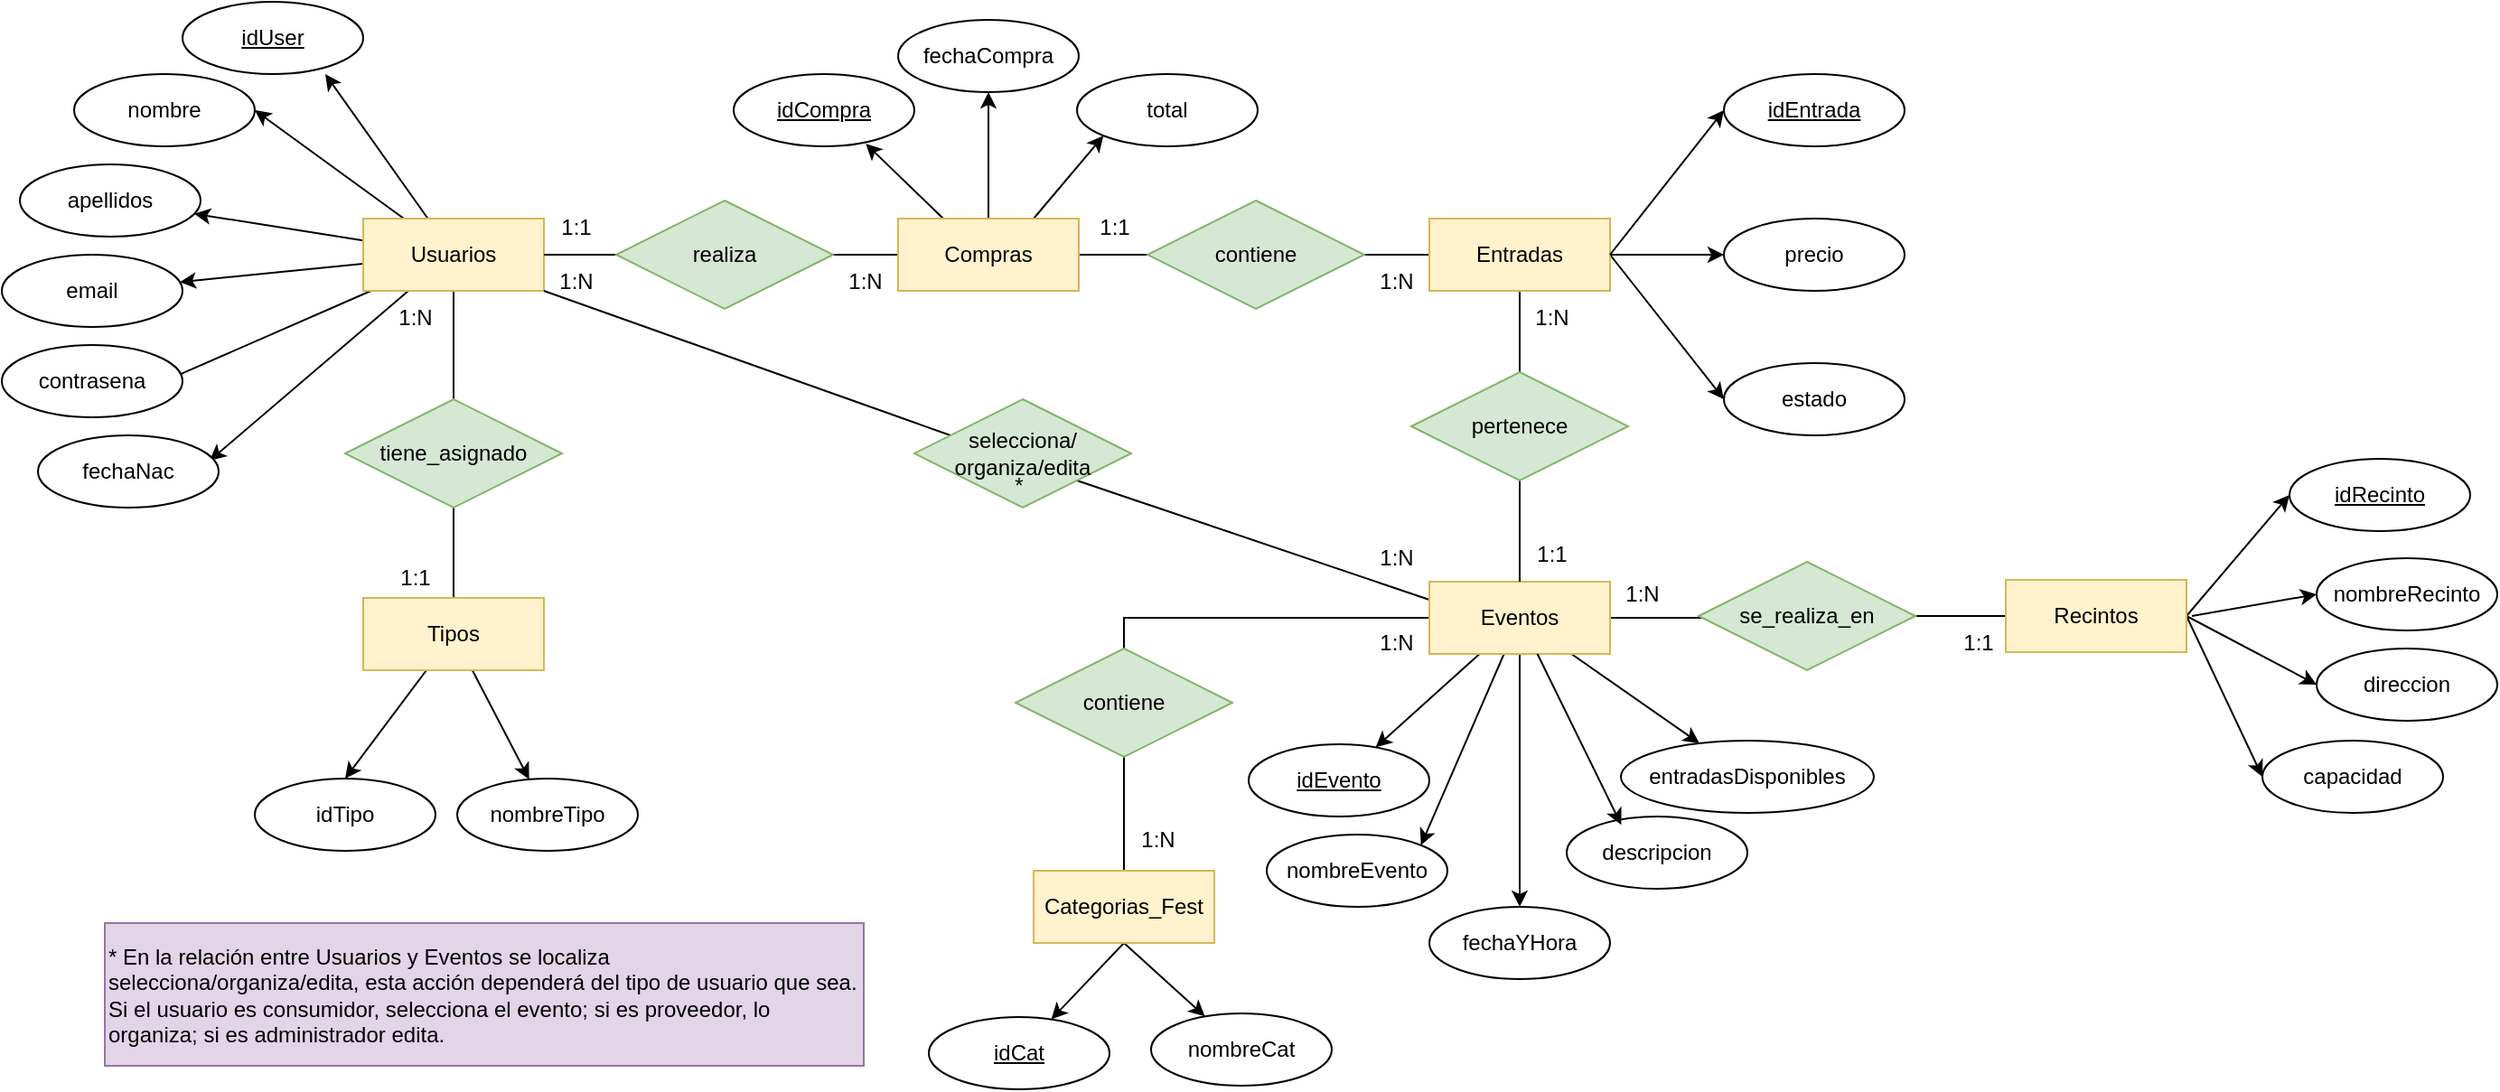 <mxfile version="26.0.4" pages="3">
  <diagram id="R2lEEEUBdFMjLlhIrx00" name="Modelo ER">
    <mxGraphModel dx="2281" dy="820" grid="1" gridSize="10" guides="1" tooltips="1" connect="1" arrows="1" fold="1" page="1" pageScale="1" pageWidth="850" pageHeight="1100" math="0" shadow="0" extFonts="Permanent Marker^https://fonts.googleapis.com/css?family=Permanent+Marker">
      <root>
        <mxCell id="0" />
        <mxCell id="1" parent="0" />
        <mxCell id="2Hd5dSBNnh-B7o7dvbPN-8" style="rounded=0;orthogonalLoop=1;jettySize=auto;html=1;entryX=0.79;entryY=1;entryDx=0;entryDy=0;entryPerimeter=0;" parent="1" source="2Hd5dSBNnh-B7o7dvbPN-1" target="2Hd5dSBNnh-B7o7dvbPN-6" edge="1">
          <mxGeometry relative="1" as="geometry" />
        </mxCell>
        <mxCell id="2Hd5dSBNnh-B7o7dvbPN-10" style="rounded=0;orthogonalLoop=1;jettySize=auto;html=1;entryX=1;entryY=0.5;entryDx=0;entryDy=0;" parent="1" source="2Hd5dSBNnh-B7o7dvbPN-1" target="2Hd5dSBNnh-B7o7dvbPN-9" edge="1">
          <mxGeometry relative="1" as="geometry" />
        </mxCell>
        <mxCell id="2Hd5dSBNnh-B7o7dvbPN-12" style="rounded=0;orthogonalLoop=1;jettySize=auto;html=1;" parent="1" source="2Hd5dSBNnh-B7o7dvbPN-1" target="2Hd5dSBNnh-B7o7dvbPN-11" edge="1">
          <mxGeometry relative="1" as="geometry" />
        </mxCell>
        <mxCell id="2Hd5dSBNnh-B7o7dvbPN-14" style="rounded=0;orthogonalLoop=1;jettySize=auto;html=1;" parent="1" source="2Hd5dSBNnh-B7o7dvbPN-1" target="2Hd5dSBNnh-B7o7dvbPN-13" edge="1">
          <mxGeometry relative="1" as="geometry" />
        </mxCell>
        <mxCell id="2Hd5dSBNnh-B7o7dvbPN-16" style="rounded=0;orthogonalLoop=1;jettySize=auto;html=1;entryX=0.9;entryY=0.5;entryDx=0;entryDy=0;entryPerimeter=0;" parent="1" source="2Hd5dSBNnh-B7o7dvbPN-1" target="2Hd5dSBNnh-B7o7dvbPN-15" edge="1">
          <mxGeometry relative="1" as="geometry" />
        </mxCell>
        <mxCell id="2Hd5dSBNnh-B7o7dvbPN-25" style="rounded=0;orthogonalLoop=1;jettySize=auto;html=1;entryX=0.95;entryY=0.35;entryDx=0;entryDy=0;entryPerimeter=0;exitX=0.25;exitY=1;exitDx=0;exitDy=0;" parent="1" source="2Hd5dSBNnh-B7o7dvbPN-1" target="2Hd5dSBNnh-B7o7dvbPN-24" edge="1">
          <mxGeometry relative="1" as="geometry">
            <mxPoint x="239" y="190" as="sourcePoint" />
          </mxGeometry>
        </mxCell>
        <mxCell id="2Hd5dSBNnh-B7o7dvbPN-54" style="edgeStyle=orthogonalEdgeStyle;rounded=0;orthogonalLoop=1;jettySize=auto;html=1;entryX=0;entryY=0.5;entryDx=0;entryDy=0;endArrow=none;endFill=0;" parent="1" source="X5H6q8qEuL3aeX1YGFz3-1" target="2Hd5dSBNnh-B7o7dvbPN-50" edge="1">
          <mxGeometry relative="1" as="geometry" />
        </mxCell>
        <mxCell id="2Hd5dSBNnh-B7o7dvbPN-93" style="rounded=0;orthogonalLoop=1;jettySize=auto;html=1;entryX=0;entryY=0.25;entryDx=0;entryDy=0;exitX=1;exitY=1;exitDx=0;exitDy=0;endArrow=none;endFill=0;" parent="1" source="2Hd5dSBNnh-B7o7dvbPN-92" target="2Hd5dSBNnh-B7o7dvbPN-2" edge="1">
          <mxGeometry relative="1" as="geometry" />
        </mxCell>
        <mxCell id="X5H6q8qEuL3aeX1YGFz3-6" style="edgeStyle=orthogonalEdgeStyle;rounded=0;orthogonalLoop=1;jettySize=auto;html=1;endArrow=none;endFill=0;" parent="1" source="2Hd5dSBNnh-B7o7dvbPN-1" target="X5H6q8qEuL3aeX1YGFz3-5" edge="1">
          <mxGeometry relative="1" as="geometry" />
        </mxCell>
        <mxCell id="2Hd5dSBNnh-B7o7dvbPN-1" value="Usuarios" style="whiteSpace=wrap;html=1;align=center;fillColor=#fff2cc;strokeColor=#d6b656;" parent="1" vertex="1">
          <mxGeometry x="179" y="160" width="100" height="40" as="geometry" />
        </mxCell>
        <mxCell id="2Hd5dSBNnh-B7o7dvbPN-30" style="rounded=0;orthogonalLoop=1;jettySize=auto;html=1;" parent="1" source="2Hd5dSBNnh-B7o7dvbPN-2" target="2Hd5dSBNnh-B7o7dvbPN-20" edge="1">
          <mxGeometry relative="1" as="geometry" />
        </mxCell>
        <mxCell id="2Hd5dSBNnh-B7o7dvbPN-31" style="rounded=0;orthogonalLoop=1;jettySize=auto;html=1;entryX=1;entryY=0;entryDx=0;entryDy=0;" parent="1" source="2Hd5dSBNnh-B7o7dvbPN-2" target="2Hd5dSBNnh-B7o7dvbPN-21" edge="1">
          <mxGeometry relative="1" as="geometry" />
        </mxCell>
        <mxCell id="2Hd5dSBNnh-B7o7dvbPN-32" style="rounded=0;orthogonalLoop=1;jettySize=auto;html=1;" parent="1" source="2Hd5dSBNnh-B7o7dvbPN-2" target="2Hd5dSBNnh-B7o7dvbPN-22" edge="1">
          <mxGeometry relative="1" as="geometry" />
        </mxCell>
        <mxCell id="2Hd5dSBNnh-B7o7dvbPN-35" style="rounded=0;orthogonalLoop=1;jettySize=auto;html=1;" parent="1" source="2Hd5dSBNnh-B7o7dvbPN-2" target="2Hd5dSBNnh-B7o7dvbPN-29" edge="1">
          <mxGeometry relative="1" as="geometry" />
        </mxCell>
        <mxCell id="2Hd5dSBNnh-B7o7dvbPN-68" style="edgeStyle=orthogonalEdgeStyle;rounded=0;orthogonalLoop=1;jettySize=auto;html=1;endArrow=none;endFill=0;" parent="1" source="2Hd5dSBNnh-B7o7dvbPN-2" target="2Hd5dSBNnh-B7o7dvbPN-3" edge="1">
          <mxGeometry relative="1" as="geometry" />
        </mxCell>
        <mxCell id="2Hd5dSBNnh-B7o7dvbPN-71" style="edgeStyle=orthogonalEdgeStyle;rounded=0;orthogonalLoop=1;jettySize=auto;html=1;entryX=0.5;entryY=0;entryDx=0;entryDy=0;endArrow=none;endFill=0;" parent="1" source="2Hd5dSBNnh-B7o7dvbPN-2" target="2Hd5dSBNnh-B7o7dvbPN-70" edge="1">
          <mxGeometry relative="1" as="geometry" />
        </mxCell>
        <mxCell id="2Hd5dSBNnh-B7o7dvbPN-2" value="Eventos" style="whiteSpace=wrap;html=1;align=center;fillColor=#fff2cc;strokeColor=#d6b656;" parent="1" vertex="1">
          <mxGeometry x="769" y="361" width="100" height="40" as="geometry" />
        </mxCell>
        <mxCell id="2Hd5dSBNnh-B7o7dvbPN-64" style="rounded=0;orthogonalLoop=1;jettySize=auto;html=1;entryX=0;entryY=0.5;entryDx=0;entryDy=0;exitX=1;exitY=0.5;exitDx=0;exitDy=0;" parent="1" source="2Hd5dSBNnh-B7o7dvbPN-3" target="2Hd5dSBNnh-B7o7dvbPN-27" edge="1">
          <mxGeometry relative="1" as="geometry">
            <mxPoint x="1191" y="370" as="sourcePoint" />
          </mxGeometry>
        </mxCell>
        <mxCell id="2Hd5dSBNnh-B7o7dvbPN-65" style="rounded=0;orthogonalLoop=1;jettySize=auto;html=1;entryX=0;entryY=0.5;entryDx=0;entryDy=0;" parent="1" target="2Hd5dSBNnh-B7o7dvbPN-61" edge="1">
          <mxGeometry relative="1" as="geometry">
            <mxPoint x="1191" y="380" as="sourcePoint" />
          </mxGeometry>
        </mxCell>
        <mxCell id="2Hd5dSBNnh-B7o7dvbPN-66" style="rounded=0;orthogonalLoop=1;jettySize=auto;html=1;entryX=0;entryY=0.5;entryDx=0;entryDy=0;exitX=1;exitY=0.5;exitDx=0;exitDy=0;" parent="1" source="2Hd5dSBNnh-B7o7dvbPN-3" target="2Hd5dSBNnh-B7o7dvbPN-62" edge="1">
          <mxGeometry relative="1" as="geometry" />
        </mxCell>
        <mxCell id="2Hd5dSBNnh-B7o7dvbPN-67" style="rounded=0;orthogonalLoop=1;jettySize=auto;html=1;entryX=0;entryY=0.5;entryDx=0;entryDy=0;exitX=1;exitY=0.5;exitDx=0;exitDy=0;" parent="1" source="2Hd5dSBNnh-B7o7dvbPN-3" target="2Hd5dSBNnh-B7o7dvbPN-63" edge="1">
          <mxGeometry relative="1" as="geometry" />
        </mxCell>
        <mxCell id="2Hd5dSBNnh-B7o7dvbPN-3" value="Recintos" style="whiteSpace=wrap;html=1;align=center;fillColor=#fff2cc;strokeColor=#d6b656;" parent="1" vertex="1">
          <mxGeometry x="1088" y="360" width="100" height="40" as="geometry" />
        </mxCell>
        <mxCell id="2Hd5dSBNnh-B7o7dvbPN-6" value="idUser" style="ellipse;whiteSpace=wrap;html=1;align=center;fontStyle=4;" parent="1" vertex="1">
          <mxGeometry x="79" y="40" width="100" height="40" as="geometry" />
        </mxCell>
        <mxCell id="2Hd5dSBNnh-B7o7dvbPN-9" value="nombre" style="ellipse;whiteSpace=wrap;html=1;align=center;" parent="1" vertex="1">
          <mxGeometry x="19" y="80" width="100" height="40" as="geometry" />
        </mxCell>
        <mxCell id="2Hd5dSBNnh-B7o7dvbPN-11" value="apellidos" style="ellipse;whiteSpace=wrap;html=1;align=center;" parent="1" vertex="1">
          <mxGeometry x="-11" y="130" width="100" height="40" as="geometry" />
        </mxCell>
        <mxCell id="2Hd5dSBNnh-B7o7dvbPN-13" value="email" style="ellipse;whiteSpace=wrap;html=1;align=center;" parent="1" vertex="1">
          <mxGeometry x="-21" y="180" width="100" height="40" as="geometry" />
        </mxCell>
        <mxCell id="2Hd5dSBNnh-B7o7dvbPN-15" value="contrasena" style="ellipse;whiteSpace=wrap;html=1;align=center;" parent="1" vertex="1">
          <mxGeometry x="-21" y="230" width="100" height="40" as="geometry" />
        </mxCell>
        <mxCell id="2Hd5dSBNnh-B7o7dvbPN-20" value="idEvento" style="ellipse;whiteSpace=wrap;html=1;align=center;fontStyle=4;" parent="1" vertex="1">
          <mxGeometry x="669" y="451" width="100" height="40" as="geometry" />
        </mxCell>
        <mxCell id="2Hd5dSBNnh-B7o7dvbPN-21" value="nombreEvento" style="ellipse;whiteSpace=wrap;html=1;align=center;" parent="1" vertex="1">
          <mxGeometry x="679" y="501" width="100" height="40" as="geometry" />
        </mxCell>
        <mxCell id="2Hd5dSBNnh-B7o7dvbPN-22" value="fechaYHora" style="ellipse;whiteSpace=wrap;html=1;align=center;" parent="1" vertex="1">
          <mxGeometry x="769" y="541" width="100" height="40" as="geometry" />
        </mxCell>
        <mxCell id="2Hd5dSBNnh-B7o7dvbPN-23" value="descripcion" style="ellipse;whiteSpace=wrap;html=1;align=center;" parent="1" vertex="1">
          <mxGeometry x="845" y="491" width="100" height="40" as="geometry" />
        </mxCell>
        <mxCell id="2Hd5dSBNnh-B7o7dvbPN-24" value="fechaNac" style="ellipse;whiteSpace=wrap;html=1;align=center;" parent="1" vertex="1">
          <mxGeometry x="-1" y="280" width="100" height="40" as="geometry" />
        </mxCell>
        <mxCell id="2Hd5dSBNnh-B7o7dvbPN-27" value="idRecinto" style="ellipse;whiteSpace=wrap;html=1;align=center;fontStyle=4;" parent="1" vertex="1">
          <mxGeometry x="1245" y="293" width="100" height="40" as="geometry" />
        </mxCell>
        <mxCell id="2Hd5dSBNnh-B7o7dvbPN-29" value="entradasDisponibles" style="ellipse;whiteSpace=wrap;html=1;align=center;" parent="1" vertex="1">
          <mxGeometry x="875" y="449" width="140" height="40" as="geometry" />
        </mxCell>
        <mxCell id="2Hd5dSBNnh-B7o7dvbPN-33" style="rounded=0;orthogonalLoop=1;jettySize=auto;html=1;entryX=0.302;entryY=0.115;entryDx=0;entryDy=0;entryPerimeter=0;" parent="1" source="2Hd5dSBNnh-B7o7dvbPN-2" target="2Hd5dSBNnh-B7o7dvbPN-23" edge="1">
          <mxGeometry relative="1" as="geometry">
            <mxPoint x="864" y="531" as="targetPoint" />
          </mxGeometry>
        </mxCell>
        <mxCell id="2Hd5dSBNnh-B7o7dvbPN-41" value="idCompra" style="ellipse;whiteSpace=wrap;html=1;align=center;fontStyle=4;" parent="1" vertex="1">
          <mxGeometry x="384" y="80" width="100" height="40" as="geometry" />
        </mxCell>
        <mxCell id="2Hd5dSBNnh-B7o7dvbPN-42" value="fechaCompra" style="ellipse;whiteSpace=wrap;html=1;align=center;" parent="1" vertex="1">
          <mxGeometry x="475" y="50" width="100" height="40" as="geometry" />
        </mxCell>
        <mxCell id="2Hd5dSBNnh-B7o7dvbPN-43" value="total" style="ellipse;whiteSpace=wrap;html=1;align=center;" parent="1" vertex="1">
          <mxGeometry x="574" y="80" width="100" height="40" as="geometry" />
        </mxCell>
        <mxCell id="2Hd5dSBNnh-B7o7dvbPN-77" style="rounded=0;orthogonalLoop=1;jettySize=auto;html=1;entryX=0.5;entryY=1;entryDx=0;entryDy=0;" parent="1" source="X5H6q8qEuL3aeX1YGFz3-1" target="2Hd5dSBNnh-B7o7dvbPN-42" edge="1">
          <mxGeometry relative="1" as="geometry">
            <mxPoint x="524" y="150" as="sourcePoint" />
          </mxGeometry>
        </mxCell>
        <mxCell id="2Hd5dSBNnh-B7o7dvbPN-78" style="rounded=0;orthogonalLoop=1;jettySize=auto;html=1;entryX=0;entryY=1;entryDx=0;entryDy=0;exitX=0.75;exitY=0;exitDx=0;exitDy=0;" parent="1" source="X5H6q8qEuL3aeX1YGFz3-1" target="2Hd5dSBNnh-B7o7dvbPN-43" edge="1">
          <mxGeometry relative="1" as="geometry">
            <mxPoint x="553.447" y="150" as="sourcePoint" />
          </mxGeometry>
        </mxCell>
        <mxCell id="2Hd5dSBNnh-B7o7dvbPN-57" style="rounded=0;orthogonalLoop=1;jettySize=auto;html=1;exitX=1;exitY=0.5;exitDx=0;exitDy=0;entryX=0;entryY=0.5;entryDx=0;entryDy=0;" parent="1" source="2Hd5dSBNnh-B7o7dvbPN-50" target="2Hd5dSBNnh-B7o7dvbPN-53" edge="1">
          <mxGeometry relative="1" as="geometry" />
        </mxCell>
        <mxCell id="2Hd5dSBNnh-B7o7dvbPN-59" style="rounded=0;orthogonalLoop=1;jettySize=auto;html=1;entryX=0.5;entryY=0;entryDx=0;entryDy=0;endArrow=none;endFill=0;" parent="1" source="2Hd5dSBNnh-B7o7dvbPN-50" target="2Hd5dSBNnh-B7o7dvbPN-2" edge="1">
          <mxGeometry relative="1" as="geometry" />
        </mxCell>
        <mxCell id="2Hd5dSBNnh-B7o7dvbPN-50" value="Entradas" style="whiteSpace=wrap;html=1;align=center;fillColor=#fff2cc;strokeColor=#d6b656;" parent="1" vertex="1">
          <mxGeometry x="769" y="160" width="100" height="40" as="geometry" />
        </mxCell>
        <mxCell id="2Hd5dSBNnh-B7o7dvbPN-51" value="idEntrada" style="ellipse;whiteSpace=wrap;html=1;align=center;fontStyle=4;" parent="1" vertex="1">
          <mxGeometry x="932" y="80" width="100" height="40" as="geometry" />
        </mxCell>
        <mxCell id="2Hd5dSBNnh-B7o7dvbPN-52" value="precio" style="ellipse;whiteSpace=wrap;html=1;align=center;" parent="1" vertex="1">
          <mxGeometry x="932" y="160" width="100" height="40" as="geometry" />
        </mxCell>
        <mxCell id="2Hd5dSBNnh-B7o7dvbPN-53" value="estado" style="ellipse;whiteSpace=wrap;html=1;align=center;" parent="1" vertex="1">
          <mxGeometry x="932" y="240" width="100" height="40" as="geometry" />
        </mxCell>
        <mxCell id="2Hd5dSBNnh-B7o7dvbPN-55" style="rounded=0;orthogonalLoop=1;jettySize=auto;html=1;entryX=0;entryY=0.5;entryDx=0;entryDy=0;" parent="1" target="2Hd5dSBNnh-B7o7dvbPN-51" edge="1">
          <mxGeometry relative="1" as="geometry">
            <mxPoint x="869" y="180" as="sourcePoint" />
          </mxGeometry>
        </mxCell>
        <mxCell id="2Hd5dSBNnh-B7o7dvbPN-56" style="rounded=0;orthogonalLoop=1;jettySize=auto;html=1;entryX=0;entryY=0.5;entryDx=0;entryDy=0;" parent="1" source="2Hd5dSBNnh-B7o7dvbPN-50" target="2Hd5dSBNnh-B7o7dvbPN-52" edge="1">
          <mxGeometry relative="1" as="geometry" />
        </mxCell>
        <mxCell id="2Hd5dSBNnh-B7o7dvbPN-58" value="pertenece" style="shape=rhombus;perimeter=rhombusPerimeter;whiteSpace=wrap;html=1;align=center;fillColor=#d5e8d4;strokeColor=#82b366;" parent="1" vertex="1">
          <mxGeometry x="759" y="245" width="120" height="60" as="geometry" />
        </mxCell>
        <mxCell id="2Hd5dSBNnh-B7o7dvbPN-60" value="se_realiza_en" style="shape=rhombus;perimeter=rhombusPerimeter;whiteSpace=wrap;html=1;align=center;fillColor=#d5e8d4;strokeColor=#82b366;" parent="1" vertex="1">
          <mxGeometry x="918" y="350" width="120" height="60" as="geometry" />
        </mxCell>
        <mxCell id="2Hd5dSBNnh-B7o7dvbPN-61" value="nombreRecinto" style="ellipse;whiteSpace=wrap;html=1;align=center;" parent="1" vertex="1">
          <mxGeometry x="1260" y="348" width="100" height="40" as="geometry" />
        </mxCell>
        <mxCell id="2Hd5dSBNnh-B7o7dvbPN-62" value="direccion" style="ellipse;whiteSpace=wrap;html=1;align=center;" parent="1" vertex="1">
          <mxGeometry x="1260" y="398" width="100" height="40" as="geometry" />
        </mxCell>
        <mxCell id="2Hd5dSBNnh-B7o7dvbPN-63" value="capacidad" style="ellipse;whiteSpace=wrap;html=1;align=center;" parent="1" vertex="1">
          <mxGeometry x="1230" y="449" width="100" height="40" as="geometry" />
        </mxCell>
        <mxCell id="2Hd5dSBNnh-B7o7dvbPN-69" value="contiene" style="shape=rhombus;perimeter=rhombusPerimeter;whiteSpace=wrap;html=1;align=center;fillColor=#d5e8d4;strokeColor=#82b366;" parent="1" vertex="1">
          <mxGeometry x="540" y="398" width="120" height="60" as="geometry" />
        </mxCell>
        <mxCell id="2Hd5dSBNnh-B7o7dvbPN-74" style="rounded=0;orthogonalLoop=1;jettySize=auto;html=1;exitX=0.5;exitY=1;exitDx=0;exitDy=0;" parent="1" source="2Hd5dSBNnh-B7o7dvbPN-70" target="2Hd5dSBNnh-B7o7dvbPN-72" edge="1">
          <mxGeometry relative="1" as="geometry" />
        </mxCell>
        <mxCell id="2Hd5dSBNnh-B7o7dvbPN-75" style="rounded=0;orthogonalLoop=1;jettySize=auto;html=1;exitX=0.5;exitY=1;exitDx=0;exitDy=0;" parent="1" source="2Hd5dSBNnh-B7o7dvbPN-70" target="2Hd5dSBNnh-B7o7dvbPN-73" edge="1">
          <mxGeometry relative="1" as="geometry" />
        </mxCell>
        <mxCell id="2Hd5dSBNnh-B7o7dvbPN-70" value="Categorias_Fest" style="whiteSpace=wrap;html=1;align=center;fillColor=#fff2cc;strokeColor=#d6b656;" parent="1" vertex="1">
          <mxGeometry x="550" y="521" width="100" height="40" as="geometry" />
        </mxCell>
        <mxCell id="2Hd5dSBNnh-B7o7dvbPN-72" value="idCat" style="ellipse;whiteSpace=wrap;html=1;align=center;fontStyle=4;" parent="1" vertex="1">
          <mxGeometry x="492" y="602" width="100" height="40" as="geometry" />
        </mxCell>
        <mxCell id="2Hd5dSBNnh-B7o7dvbPN-73" value="nombreCat" style="ellipse;whiteSpace=wrap;html=1;align=center;" parent="1" vertex="1">
          <mxGeometry x="615" y="600" width="100" height="40" as="geometry" />
        </mxCell>
        <mxCell id="2Hd5dSBNnh-B7o7dvbPN-76" style="rounded=0;orthogonalLoop=1;jettySize=auto;html=1;entryX=0.731;entryY=0.963;entryDx=0;entryDy=0;entryPerimeter=0;exitX=0.25;exitY=0;exitDx=0;exitDy=0;" parent="1" source="X5H6q8qEuL3aeX1YGFz3-1" target="2Hd5dSBNnh-B7o7dvbPN-41" edge="1">
          <mxGeometry relative="1" as="geometry">
            <mxPoint x="491.355" y="150" as="sourcePoint" />
          </mxGeometry>
        </mxCell>
        <mxCell id="2Hd5dSBNnh-B7o7dvbPN-83" value="1:N" style="text;html=1;align=center;verticalAlign=middle;whiteSpace=wrap;rounded=0;" parent="1" vertex="1">
          <mxGeometry x="439" y="180" width="36" height="30" as="geometry" />
        </mxCell>
        <mxCell id="2Hd5dSBNnh-B7o7dvbPN-84" value="1:N" style="text;html=1;align=center;verticalAlign=middle;whiteSpace=wrap;rounded=0;" parent="1" vertex="1">
          <mxGeometry x="733" y="180" width="36" height="30" as="geometry" />
        </mxCell>
        <mxCell id="2Hd5dSBNnh-B7o7dvbPN-85" value="1:1" style="text;html=1;align=center;verticalAlign=middle;whiteSpace=wrap;rounded=0;" parent="1" vertex="1">
          <mxGeometry x="1055" y="380" width="36" height="30" as="geometry" />
        </mxCell>
        <mxCell id="2Hd5dSBNnh-B7o7dvbPN-86" value="1:1" style="text;html=1;align=center;verticalAlign=middle;whiteSpace=wrap;rounded=0;" parent="1" vertex="1">
          <mxGeometry x="279" y="150" width="36" height="30" as="geometry" />
        </mxCell>
        <mxCell id="2Hd5dSBNnh-B7o7dvbPN-88" value="1:1" style="text;html=1;align=center;verticalAlign=middle;whiteSpace=wrap;rounded=0;" parent="1" vertex="1">
          <mxGeometry x="577" y="150" width="36" height="30" as="geometry" />
        </mxCell>
        <mxCell id="2Hd5dSBNnh-B7o7dvbPN-89" value="1:N" style="text;html=1;align=center;verticalAlign=middle;whiteSpace=wrap;rounded=0;" parent="1" vertex="1">
          <mxGeometry x="869" y="353" width="36" height="30" as="geometry" />
        </mxCell>
        <mxCell id="2Hd5dSBNnh-B7o7dvbPN-90" value="1:N" style="text;html=1;align=center;verticalAlign=middle;whiteSpace=wrap;rounded=0;" parent="1" vertex="1">
          <mxGeometry x="601" y="489" width="36" height="30" as="geometry" />
        </mxCell>
        <mxCell id="2Hd5dSBNnh-B7o7dvbPN-91" value="1:N" style="text;html=1;align=center;verticalAlign=middle;whiteSpace=wrap;rounded=0;" parent="1" vertex="1">
          <mxGeometry x="733" y="380" width="36" height="30" as="geometry" />
        </mxCell>
        <mxCell id="2Hd5dSBNnh-B7o7dvbPN-94" value="1:N" style="text;html=1;align=center;verticalAlign=middle;whiteSpace=wrap;rounded=0;" parent="1" vertex="1">
          <mxGeometry x="733" y="333" width="36" height="30" as="geometry" />
        </mxCell>
        <mxCell id="2Hd5dSBNnh-B7o7dvbPN-95" value="1:N" style="text;html=1;align=center;verticalAlign=middle;whiteSpace=wrap;rounded=0;" parent="1" vertex="1">
          <mxGeometry x="279" y="180" width="36" height="30" as="geometry" />
        </mxCell>
        <mxCell id="2Hd5dSBNnh-B7o7dvbPN-96" value="1:N" style="text;html=1;align=center;verticalAlign=middle;whiteSpace=wrap;rounded=0;" parent="1" vertex="1">
          <mxGeometry x="819" y="200" width="36" height="30" as="geometry" />
        </mxCell>
        <mxCell id="2Hd5dSBNnh-B7o7dvbPN-97" value="1:1" style="text;html=1;align=center;verticalAlign=middle;whiteSpace=wrap;rounded=0;" parent="1" vertex="1">
          <mxGeometry x="819" y="331" width="36" height="30" as="geometry" />
        </mxCell>
        <mxCell id="X5H6q8qEuL3aeX1YGFz3-2" value="" style="edgeStyle=orthogonalEdgeStyle;rounded=0;orthogonalLoop=1;jettySize=auto;html=1;entryX=0;entryY=0.5;entryDx=0;entryDy=0;endArrow=none;endFill=0;" parent="1" source="X5H6q8qEuL3aeX1YGFz3-13" target="X5H6q8qEuL3aeX1YGFz3-1" edge="1">
          <mxGeometry relative="1" as="geometry">
            <mxPoint x="336" y="180" as="sourcePoint" />
            <mxPoint x="674" y="180" as="targetPoint" />
          </mxGeometry>
        </mxCell>
        <mxCell id="X5H6q8qEuL3aeX1YGFz3-1" value="Compras" style="whiteSpace=wrap;html=1;align=center;fillColor=#fff2cc;strokeColor=#d6b656;" parent="1" vertex="1">
          <mxGeometry x="475" y="160" width="100" height="40" as="geometry" />
        </mxCell>
        <mxCell id="X5H6q8qEuL3aeX1YGFz3-4" value="tiene_asignado" style="shape=rhombus;perimeter=rhombusPerimeter;whiteSpace=wrap;html=1;align=center;fillColor=#d5e8d4;strokeColor=#82b366;" parent="1" vertex="1">
          <mxGeometry x="169" y="260" width="120" height="60" as="geometry" />
        </mxCell>
        <mxCell id="X5H6q8qEuL3aeX1YGFz3-8" style="rounded=0;orthogonalLoop=1;jettySize=auto;html=1;entryX=0.5;entryY=0;entryDx=0;entryDy=0;" parent="1" source="X5H6q8qEuL3aeX1YGFz3-5" target="X5H6q8qEuL3aeX1YGFz3-7" edge="1">
          <mxGeometry relative="1" as="geometry" />
        </mxCell>
        <mxCell id="X5H6q8qEuL3aeX1YGFz3-10" style="rounded=0;orthogonalLoop=1;jettySize=auto;html=1;" parent="1" source="X5H6q8qEuL3aeX1YGFz3-5" target="X5H6q8qEuL3aeX1YGFz3-9" edge="1">
          <mxGeometry relative="1" as="geometry" />
        </mxCell>
        <mxCell id="X5H6q8qEuL3aeX1YGFz3-5" value="Tipos" style="whiteSpace=wrap;html=1;align=center;fillColor=#fff2cc;strokeColor=#d6b656;" parent="1" vertex="1">
          <mxGeometry x="179" y="370" width="100" height="40" as="geometry" />
        </mxCell>
        <mxCell id="X5H6q8qEuL3aeX1YGFz3-7" value="idTipo" style="ellipse;whiteSpace=wrap;html=1;align=center;" parent="1" vertex="1">
          <mxGeometry x="119" y="470" width="100" height="40" as="geometry" />
        </mxCell>
        <mxCell id="X5H6q8qEuL3aeX1YGFz3-9" value="nombreTipo" style="ellipse;whiteSpace=wrap;html=1;align=center;" parent="1" vertex="1">
          <mxGeometry x="231" y="470" width="100" height="40" as="geometry" />
        </mxCell>
        <mxCell id="X5H6q8qEuL3aeX1YGFz3-11" value="1:N" style="text;html=1;align=center;verticalAlign=middle;whiteSpace=wrap;rounded=0;" parent="1" vertex="1">
          <mxGeometry x="190" y="200" width="36" height="30" as="geometry" />
        </mxCell>
        <mxCell id="X5H6q8qEuL3aeX1YGFz3-12" value="1:1" style="text;html=1;align=center;verticalAlign=middle;whiteSpace=wrap;rounded=0;" parent="1" vertex="1">
          <mxGeometry x="190" y="344" width="36" height="30" as="geometry" />
        </mxCell>
        <mxCell id="X5H6q8qEuL3aeX1YGFz3-14" value="contiene" style="shape=rhombus;perimeter=rhombusPerimeter;whiteSpace=wrap;html=1;align=center;fillColor=#d5e8d4;strokeColor=#82b366;" parent="1" vertex="1">
          <mxGeometry x="613" y="150" width="120" height="60" as="geometry" />
        </mxCell>
        <mxCell id="X5H6q8qEuL3aeX1YGFz3-15" value="" style="rounded=0;orthogonalLoop=1;jettySize=auto;html=1;entryX=0;entryY=0.25;entryDx=0;entryDy=0;exitX=1;exitY=1;exitDx=0;exitDy=0;endArrow=none;endFill=0;" parent="1" source="2Hd5dSBNnh-B7o7dvbPN-1" target="2Hd5dSBNnh-B7o7dvbPN-92" edge="1">
          <mxGeometry relative="1" as="geometry">
            <mxPoint x="243" y="200" as="sourcePoint" />
            <mxPoint x="769" y="371" as="targetPoint" />
          </mxGeometry>
        </mxCell>
        <mxCell id="2Hd5dSBNnh-B7o7dvbPN-92" value="selecciona/&lt;div&gt;organiza/edita&lt;/div&gt;" style="shape=rhombus;perimeter=rhombusPerimeter;whiteSpace=wrap;html=1;align=center;fillColor=#d5e8d4;strokeColor=#82b366;" parent="1" vertex="1">
          <mxGeometry x="484" y="260" width="120" height="60" as="geometry" />
        </mxCell>
        <mxCell id="X5H6q8qEuL3aeX1YGFz3-16" value="*" style="text;html=1;align=center;verticalAlign=middle;whiteSpace=wrap;rounded=0;" parent="1" vertex="1">
          <mxGeometry x="512" y="293" width="60" height="30" as="geometry" />
        </mxCell>
        <mxCell id="X5H6q8qEuL3aeX1YGFz3-17" value="* En la relación entre Usuarios y Eventos se localiza selecciona/organiza/edita, esta acción dependerá del tipo de usuario que sea. S&lt;span style=&quot;&quot; data-end=&quot;978&quot; data-start=&quot;897&quot;&gt;i el usuario es consumidor, selecciona el evento; si es proveedor, lo organiza; si es administrador edita.&lt;/span&gt;" style="text;html=1;align=left;verticalAlign=middle;whiteSpace=wrap;rounded=0;fillColor=#e1d5e7;strokeColor=#9673a6;" parent="1" vertex="1">
          <mxGeometry x="36" y="550" width="420" height="79" as="geometry" />
        </mxCell>
        <mxCell id="0il4O2WpwQXQAg5yNA91-1" value="" style="edgeStyle=orthogonalEdgeStyle;rounded=0;orthogonalLoop=1;jettySize=auto;html=1;entryX=0;entryY=0.5;entryDx=0;entryDy=0;endArrow=none;endFill=0;" parent="1" source="2Hd5dSBNnh-B7o7dvbPN-1" target="X5H6q8qEuL3aeX1YGFz3-13" edge="1">
          <mxGeometry relative="1" as="geometry">
            <mxPoint x="279" y="180" as="sourcePoint" />
            <mxPoint x="475" y="180" as="targetPoint" />
          </mxGeometry>
        </mxCell>
        <mxCell id="X5H6q8qEuL3aeX1YGFz3-13" value="realiza" style="shape=rhombus;perimeter=rhombusPerimeter;whiteSpace=wrap;html=1;align=center;fillColor=#d5e8d4;strokeColor=#82b366;" parent="1" vertex="1">
          <mxGeometry x="319" y="150" width="120" height="60" as="geometry" />
        </mxCell>
      </root>
    </mxGraphModel>
  </diagram>
  <diagram id="12dMMEshftA1DnY-5qxP" name="Modelo Relacional">
    <mxGraphModel dx="1431" dy="1989" grid="1" gridSize="10" guides="1" tooltips="1" connect="1" arrows="1" fold="1" page="1" pageScale="1" pageWidth="827" pageHeight="1169" math="0" shadow="0">
      <root>
        <mxCell id="0" />
        <mxCell id="1" parent="0" />
        <mxCell id="_MgLRjoX1LVPQzvJDUq3-1" value="Usuarios" style="shape=table;startSize=30;container=1;collapsible=1;childLayout=tableLayout;fixedRows=1;rowLines=0;fontStyle=1;align=center;resizeLast=1;html=1;fillColor=#fff2cc;strokeColor=#d6b656;" parent="1" vertex="1">
          <mxGeometry x="40" y="120" width="240" height="240" as="geometry" />
        </mxCell>
        <mxCell id="_MgLRjoX1LVPQzvJDUq3-2" value="" style="shape=tableRow;horizontal=0;startSize=0;swimlaneHead=0;swimlaneBody=0;fillColor=none;collapsible=0;dropTarget=0;points=[[0,0.5],[1,0.5]];portConstraint=eastwest;top=0;left=0;right=0;bottom=1;" parent="_MgLRjoX1LVPQzvJDUq3-1" vertex="1">
          <mxGeometry y="30" width="240" height="30" as="geometry" />
        </mxCell>
        <mxCell id="_MgLRjoX1LVPQzvJDUq3-3" value="PK" style="shape=partialRectangle;connectable=0;fillColor=none;top=0;left=0;bottom=0;right=0;fontStyle=1;overflow=hidden;whiteSpace=wrap;html=1;" parent="_MgLRjoX1LVPQzvJDUq3-2" vertex="1">
          <mxGeometry width="30" height="30" as="geometry">
            <mxRectangle width="30" height="30" as="alternateBounds" />
          </mxGeometry>
        </mxCell>
        <mxCell id="_MgLRjoX1LVPQzvJDUq3-4" value="idUser&amp;nbsp;(int autoincrement)" style="shape=partialRectangle;connectable=0;fillColor=none;top=0;left=0;bottom=0;right=0;align=left;spacingLeft=6;fontStyle=5;overflow=hidden;whiteSpace=wrap;html=1;" parent="_MgLRjoX1LVPQzvJDUq3-2" vertex="1">
          <mxGeometry x="30" width="210" height="30" as="geometry">
            <mxRectangle width="210" height="30" as="alternateBounds" />
          </mxGeometry>
        </mxCell>
        <mxCell id="_MgLRjoX1LVPQzvJDUq3-5" value="" style="shape=tableRow;horizontal=0;startSize=0;swimlaneHead=0;swimlaneBody=0;fillColor=none;collapsible=0;dropTarget=0;points=[[0,0.5],[1,0.5]];portConstraint=eastwest;top=0;left=0;right=0;bottom=0;" parent="_MgLRjoX1LVPQzvJDUq3-1" vertex="1">
          <mxGeometry y="60" width="240" height="30" as="geometry" />
        </mxCell>
        <mxCell id="_MgLRjoX1LVPQzvJDUq3-6" value="" style="shape=partialRectangle;connectable=0;fillColor=none;top=0;left=0;bottom=0;right=0;editable=1;overflow=hidden;whiteSpace=wrap;html=1;" parent="_MgLRjoX1LVPQzvJDUq3-5" vertex="1">
          <mxGeometry width="30" height="30" as="geometry">
            <mxRectangle width="30" height="30" as="alternateBounds" />
          </mxGeometry>
        </mxCell>
        <mxCell id="_MgLRjoX1LVPQzvJDUq3-7" value="nombre (varchar 100 not null)" style="shape=partialRectangle;connectable=0;fillColor=none;top=0;left=0;bottom=0;right=0;align=left;spacingLeft=6;overflow=hidden;whiteSpace=wrap;html=1;" parent="_MgLRjoX1LVPQzvJDUq3-5" vertex="1">
          <mxGeometry x="30" width="210" height="30" as="geometry">
            <mxRectangle width="210" height="30" as="alternateBounds" />
          </mxGeometry>
        </mxCell>
        <mxCell id="_MgLRjoX1LVPQzvJDUq3-8" value="" style="shape=tableRow;horizontal=0;startSize=0;swimlaneHead=0;swimlaneBody=0;fillColor=none;collapsible=0;dropTarget=0;points=[[0,0.5],[1,0.5]];portConstraint=eastwest;top=0;left=0;right=0;bottom=0;" parent="_MgLRjoX1LVPQzvJDUq3-1" vertex="1">
          <mxGeometry y="90" width="240" height="30" as="geometry" />
        </mxCell>
        <mxCell id="_MgLRjoX1LVPQzvJDUq3-9" value="" style="shape=partialRectangle;connectable=0;fillColor=none;top=0;left=0;bottom=0;right=0;editable=1;overflow=hidden;whiteSpace=wrap;html=1;" parent="_MgLRjoX1LVPQzvJDUq3-8" vertex="1">
          <mxGeometry width="30" height="30" as="geometry">
            <mxRectangle width="30" height="30" as="alternateBounds" />
          </mxGeometry>
        </mxCell>
        <mxCell id="_MgLRjoX1LVPQzvJDUq3-10" value="apellidos (varchar 100 not null)" style="shape=partialRectangle;connectable=0;fillColor=none;top=0;left=0;bottom=0;right=0;align=left;spacingLeft=6;overflow=hidden;whiteSpace=wrap;html=1;" parent="_MgLRjoX1LVPQzvJDUq3-8" vertex="1">
          <mxGeometry x="30" width="210" height="30" as="geometry">
            <mxRectangle width="210" height="30" as="alternateBounds" />
          </mxGeometry>
        </mxCell>
        <mxCell id="_MgLRjoX1LVPQzvJDUq3-11" value="" style="shape=tableRow;horizontal=0;startSize=0;swimlaneHead=0;swimlaneBody=0;fillColor=none;collapsible=0;dropTarget=0;points=[[0,0.5],[1,0.5]];portConstraint=eastwest;top=0;left=0;right=0;bottom=0;" parent="_MgLRjoX1LVPQzvJDUq3-1" vertex="1">
          <mxGeometry y="120" width="240" height="30" as="geometry" />
        </mxCell>
        <mxCell id="_MgLRjoX1LVPQzvJDUq3-12" value="" style="shape=partialRectangle;connectable=0;fillColor=none;top=0;left=0;bottom=0;right=0;editable=1;overflow=hidden;whiteSpace=wrap;html=1;" parent="_MgLRjoX1LVPQzvJDUq3-11" vertex="1">
          <mxGeometry width="30" height="30" as="geometry">
            <mxRectangle width="30" height="30" as="alternateBounds" />
          </mxGeometry>
        </mxCell>
        <mxCell id="_MgLRjoX1LVPQzvJDUq3-13" value="email (varchar 150 unique not null)" style="shape=partialRectangle;connectable=0;fillColor=none;top=0;left=0;bottom=0;right=0;align=left;spacingLeft=6;overflow=hidden;whiteSpace=wrap;html=1;" parent="_MgLRjoX1LVPQzvJDUq3-11" vertex="1">
          <mxGeometry x="30" width="210" height="30" as="geometry">
            <mxRectangle width="210" height="30" as="alternateBounds" />
          </mxGeometry>
        </mxCell>
        <mxCell id="mvhtBZhnZjozgR3UMWTf-1" value="" style="shape=tableRow;horizontal=0;startSize=0;swimlaneHead=0;swimlaneBody=0;fillColor=none;collapsible=0;dropTarget=0;points=[[0,0.5],[1,0.5]];portConstraint=eastwest;top=0;left=0;right=0;bottom=0;" parent="_MgLRjoX1LVPQzvJDUq3-1" vertex="1">
          <mxGeometry y="150" width="240" height="30" as="geometry" />
        </mxCell>
        <mxCell id="mvhtBZhnZjozgR3UMWTf-2" value="" style="shape=partialRectangle;connectable=0;fillColor=none;top=0;left=0;bottom=0;right=0;editable=1;overflow=hidden;whiteSpace=wrap;html=1;" parent="mvhtBZhnZjozgR3UMWTf-1" vertex="1">
          <mxGeometry width="30" height="30" as="geometry">
            <mxRectangle width="30" height="30" as="alternateBounds" />
          </mxGeometry>
        </mxCell>
        <mxCell id="mvhtBZhnZjozgR3UMWTf-3" value="contraseña (varchar 255 not null, check 6-20)" style="shape=partialRectangle;connectable=0;fillColor=none;top=0;left=0;bottom=0;right=0;align=left;spacingLeft=6;overflow=hidden;whiteSpace=wrap;html=1;" parent="mvhtBZhnZjozgR3UMWTf-1" vertex="1">
          <mxGeometry x="30" width="210" height="30" as="geometry">
            <mxRectangle width="210" height="30" as="alternateBounds" />
          </mxGeometry>
        </mxCell>
        <mxCell id="mvhtBZhnZjozgR3UMWTf-7" value="" style="shape=tableRow;horizontal=0;startSize=0;swimlaneHead=0;swimlaneBody=0;fillColor=none;collapsible=0;dropTarget=0;points=[[0,0.5],[1,0.5]];portConstraint=eastwest;top=0;left=0;right=0;bottom=0;" parent="_MgLRjoX1LVPQzvJDUq3-1" vertex="1">
          <mxGeometry y="180" width="240" height="30" as="geometry" />
        </mxCell>
        <mxCell id="mvhtBZhnZjozgR3UMWTf-8" value="" style="shape=partialRectangle;connectable=0;fillColor=none;top=0;left=0;bottom=0;right=0;editable=1;overflow=hidden;whiteSpace=wrap;html=1;" parent="mvhtBZhnZjozgR3UMWTf-7" vertex="1">
          <mxGeometry width="30" height="30" as="geometry">
            <mxRectangle width="30" height="30" as="alternateBounds" />
          </mxGeometry>
        </mxCell>
        <mxCell id="mvhtBZhnZjozgR3UMWTf-9" value="fechaNacimiento (date not null check mayor de 18)" style="shape=partialRectangle;connectable=0;fillColor=none;top=0;left=0;bottom=0;right=0;align=left;spacingLeft=6;overflow=hidden;whiteSpace=wrap;html=1;" parent="mvhtBZhnZjozgR3UMWTf-7" vertex="1">
          <mxGeometry x="30" width="210" height="30" as="geometry">
            <mxRectangle width="210" height="30" as="alternateBounds" />
          </mxGeometry>
        </mxCell>
        <mxCell id="mvhtBZhnZjozgR3UMWTf-10" value="" style="shape=tableRow;horizontal=0;startSize=0;swimlaneHead=0;swimlaneBody=0;fillColor=none;collapsible=0;dropTarget=0;points=[[0,0.5],[1,0.5]];portConstraint=eastwest;top=0;left=0;right=0;bottom=0;" parent="_MgLRjoX1LVPQzvJDUq3-1" vertex="1">
          <mxGeometry y="210" width="240" height="30" as="geometry" />
        </mxCell>
        <mxCell id="mvhtBZhnZjozgR3UMWTf-11" value="FK" style="shape=partialRectangle;connectable=0;fillColor=none;top=0;left=0;bottom=0;right=0;editable=1;overflow=hidden;whiteSpace=wrap;html=1;" parent="mvhtBZhnZjozgR3UMWTf-10" vertex="1">
          <mxGeometry width="30" height="30" as="geometry">
            <mxRectangle width="30" height="30" as="alternateBounds" />
          </mxGeometry>
        </mxCell>
        <mxCell id="mvhtBZhnZjozgR3UMWTf-12" value="idTipo (int not null)" style="shape=partialRectangle;connectable=0;fillColor=none;top=0;left=0;bottom=0;right=0;align=left;spacingLeft=6;overflow=hidden;whiteSpace=wrap;html=1;" parent="mvhtBZhnZjozgR3UMWTf-10" vertex="1">
          <mxGeometry x="30" width="210" height="30" as="geometry">
            <mxRectangle width="210" height="30" as="alternateBounds" />
          </mxGeometry>
        </mxCell>
        <mxCell id="mvhtBZhnZjozgR3UMWTf-13" style="edgeStyle=orthogonalEdgeStyle;rounded=0;orthogonalLoop=1;jettySize=auto;html=1;entryX=0;entryY=0.5;entryDx=0;entryDy=0;endArrow=ERmandOne;endFill=0;startArrow=ERoneToMany;startFill=0;" parent="1" source="mvhtBZhnZjozgR3UMWTf-10" target="qEgB25wHUTlJ2GzOT03Q-2" edge="1">
          <mxGeometry relative="1" as="geometry">
            <Array as="points">
              <mxPoint x="10" y="340" />
              <mxPoint x="10" y="55" />
            </Array>
          </mxGeometry>
        </mxCell>
        <mxCell id="mvhtBZhnZjozgR3UMWTf-14" value="Recintos" style="shape=table;startSize=30;container=1;collapsible=1;childLayout=tableLayout;fixedRows=1;rowLines=0;fontStyle=1;align=center;resizeLast=1;html=1;fillColor=#fff2cc;strokeColor=#d6b656;" parent="1" vertex="1">
          <mxGeometry x="40" y="379" width="240" height="160" as="geometry" />
        </mxCell>
        <mxCell id="mvhtBZhnZjozgR3UMWTf-15" value="" style="shape=tableRow;horizontal=0;startSize=0;swimlaneHead=0;swimlaneBody=0;fillColor=none;collapsible=0;dropTarget=0;points=[[0,0.5],[1,0.5]];portConstraint=eastwest;top=0;left=0;right=0;bottom=1;" parent="mvhtBZhnZjozgR3UMWTf-14" vertex="1">
          <mxGeometry y="30" width="240" height="30" as="geometry" />
        </mxCell>
        <mxCell id="mvhtBZhnZjozgR3UMWTf-16" value="PK" style="shape=partialRectangle;connectable=0;fillColor=none;top=0;left=0;bottom=0;right=0;fontStyle=1;overflow=hidden;whiteSpace=wrap;html=1;" parent="mvhtBZhnZjozgR3UMWTf-15" vertex="1">
          <mxGeometry width="30" height="30" as="geometry">
            <mxRectangle width="30" height="30" as="alternateBounds" />
          </mxGeometry>
        </mxCell>
        <mxCell id="mvhtBZhnZjozgR3UMWTf-17" value="idRecinto (int autoincrement)" style="shape=partialRectangle;connectable=0;fillColor=none;top=0;left=0;bottom=0;right=0;align=left;spacingLeft=6;fontStyle=5;overflow=hidden;whiteSpace=wrap;html=1;" parent="mvhtBZhnZjozgR3UMWTf-15" vertex="1">
          <mxGeometry x="30" width="210" height="30" as="geometry">
            <mxRectangle width="210" height="30" as="alternateBounds" />
          </mxGeometry>
        </mxCell>
        <mxCell id="mvhtBZhnZjozgR3UMWTf-18" value="" style="shape=tableRow;horizontal=0;startSize=0;swimlaneHead=0;swimlaneBody=0;fillColor=none;collapsible=0;dropTarget=0;points=[[0,0.5],[1,0.5]];portConstraint=eastwest;top=0;left=0;right=0;bottom=0;" parent="mvhtBZhnZjozgR3UMWTf-14" vertex="1">
          <mxGeometry y="60" width="240" height="30" as="geometry" />
        </mxCell>
        <mxCell id="mvhtBZhnZjozgR3UMWTf-19" value="" style="shape=partialRectangle;connectable=0;fillColor=none;top=0;left=0;bottom=0;right=0;editable=1;overflow=hidden;whiteSpace=wrap;html=1;" parent="mvhtBZhnZjozgR3UMWTf-18" vertex="1">
          <mxGeometry width="30" height="30" as="geometry">
            <mxRectangle width="30" height="30" as="alternateBounds" />
          </mxGeometry>
        </mxCell>
        <mxCell id="mvhtBZhnZjozgR3UMWTf-20" value="nombre (varchar 100 not null)" style="shape=partialRectangle;connectable=0;fillColor=none;top=0;left=0;bottom=0;right=0;align=left;spacingLeft=6;overflow=hidden;whiteSpace=wrap;html=1;" parent="mvhtBZhnZjozgR3UMWTf-18" vertex="1">
          <mxGeometry x="30" width="210" height="30" as="geometry">
            <mxRectangle width="210" height="30" as="alternateBounds" />
          </mxGeometry>
        </mxCell>
        <mxCell id="mvhtBZhnZjozgR3UMWTf-21" value="" style="shape=tableRow;horizontal=0;startSize=0;swimlaneHead=0;swimlaneBody=0;fillColor=none;collapsible=0;dropTarget=0;points=[[0,0.5],[1,0.5]];portConstraint=eastwest;top=0;left=0;right=0;bottom=0;" parent="mvhtBZhnZjozgR3UMWTf-14" vertex="1">
          <mxGeometry y="90" width="240" height="30" as="geometry" />
        </mxCell>
        <mxCell id="mvhtBZhnZjozgR3UMWTf-22" value="" style="shape=partialRectangle;connectable=0;fillColor=none;top=0;left=0;bottom=0;right=0;editable=1;overflow=hidden;whiteSpace=wrap;html=1;" parent="mvhtBZhnZjozgR3UMWTf-21" vertex="1">
          <mxGeometry width="30" height="30" as="geometry">
            <mxRectangle width="30" height="30" as="alternateBounds" />
          </mxGeometry>
        </mxCell>
        <mxCell id="mvhtBZhnZjozgR3UMWTf-23" value="direccion (varchar 200)" style="shape=partialRectangle;connectable=0;fillColor=none;top=0;left=0;bottom=0;right=0;align=left;spacingLeft=6;overflow=hidden;whiteSpace=wrap;html=1;" parent="mvhtBZhnZjozgR3UMWTf-21" vertex="1">
          <mxGeometry x="30" width="210" height="30" as="geometry">
            <mxRectangle width="210" height="30" as="alternateBounds" />
          </mxGeometry>
        </mxCell>
        <mxCell id="mvhtBZhnZjozgR3UMWTf-24" value="" style="shape=tableRow;horizontal=0;startSize=0;swimlaneHead=0;swimlaneBody=0;fillColor=none;collapsible=0;dropTarget=0;points=[[0,0.5],[1,0.5]];portConstraint=eastwest;top=0;left=0;right=0;bottom=0;" parent="mvhtBZhnZjozgR3UMWTf-14" vertex="1">
          <mxGeometry y="120" width="240" height="40" as="geometry" />
        </mxCell>
        <mxCell id="mvhtBZhnZjozgR3UMWTf-25" value="" style="shape=partialRectangle;connectable=0;fillColor=none;top=0;left=0;bottom=0;right=0;editable=1;overflow=hidden;whiteSpace=wrap;html=1;" parent="mvhtBZhnZjozgR3UMWTf-24" vertex="1">
          <mxGeometry width="30" height="40" as="geometry">
            <mxRectangle width="30" height="40" as="alternateBounds" />
          </mxGeometry>
        </mxCell>
        <mxCell id="mvhtBZhnZjozgR3UMWTf-26" value="capacidad (int not null)" style="shape=partialRectangle;connectable=0;fillColor=none;top=0;left=0;bottom=0;right=0;align=left;spacingLeft=6;overflow=hidden;whiteSpace=wrap;html=1;" parent="mvhtBZhnZjozgR3UMWTf-24" vertex="1">
          <mxGeometry x="30" width="210" height="40" as="geometry">
            <mxRectangle width="210" height="40" as="alternateBounds" />
          </mxGeometry>
        </mxCell>
        <mxCell id="mvhtBZhnZjozgR3UMWTf-27" value="Categoria_fest" style="shape=table;startSize=30;container=1;collapsible=1;childLayout=tableLayout;fixedRows=1;rowLines=0;fontStyle=1;align=center;resizeLast=1;html=1;fillColor=#fff2cc;strokeColor=#d6b656;" parent="1" vertex="1">
          <mxGeometry x="40" y="560" width="240" height="90" as="geometry" />
        </mxCell>
        <mxCell id="mvhtBZhnZjozgR3UMWTf-28" value="" style="shape=tableRow;horizontal=0;startSize=0;swimlaneHead=0;swimlaneBody=0;fillColor=none;collapsible=0;dropTarget=0;points=[[0,0.5],[1,0.5]];portConstraint=eastwest;top=0;left=0;right=0;bottom=1;" parent="mvhtBZhnZjozgR3UMWTf-27" vertex="1">
          <mxGeometry y="30" width="240" height="30" as="geometry" />
        </mxCell>
        <mxCell id="mvhtBZhnZjozgR3UMWTf-29" value="PK" style="shape=partialRectangle;connectable=0;fillColor=none;top=0;left=0;bottom=0;right=0;fontStyle=1;overflow=hidden;whiteSpace=wrap;html=1;" parent="mvhtBZhnZjozgR3UMWTf-28" vertex="1">
          <mxGeometry width="30" height="30" as="geometry">
            <mxRectangle width="30" height="30" as="alternateBounds" />
          </mxGeometry>
        </mxCell>
        <mxCell id="mvhtBZhnZjozgR3UMWTf-30" value="idCategoria (int autoincrement)" style="shape=partialRectangle;connectable=0;fillColor=none;top=0;left=0;bottom=0;right=0;align=left;spacingLeft=6;fontStyle=5;overflow=hidden;whiteSpace=wrap;html=1;" parent="mvhtBZhnZjozgR3UMWTf-28" vertex="1">
          <mxGeometry x="30" width="210" height="30" as="geometry">
            <mxRectangle width="210" height="30" as="alternateBounds" />
          </mxGeometry>
        </mxCell>
        <mxCell id="mvhtBZhnZjozgR3UMWTf-31" value="" style="shape=tableRow;horizontal=0;startSize=0;swimlaneHead=0;swimlaneBody=0;fillColor=none;collapsible=0;dropTarget=0;points=[[0,0.5],[1,0.5]];portConstraint=eastwest;top=0;left=0;right=0;bottom=0;" parent="mvhtBZhnZjozgR3UMWTf-27" vertex="1">
          <mxGeometry y="60" width="240" height="30" as="geometry" />
        </mxCell>
        <mxCell id="mvhtBZhnZjozgR3UMWTf-32" value="" style="shape=partialRectangle;connectable=0;fillColor=none;top=0;left=0;bottom=0;right=0;editable=1;overflow=hidden;whiteSpace=wrap;html=1;" parent="mvhtBZhnZjozgR3UMWTf-31" vertex="1">
          <mxGeometry width="30" height="30" as="geometry">
            <mxRectangle width="30" height="30" as="alternateBounds" />
          </mxGeometry>
        </mxCell>
        <mxCell id="mvhtBZhnZjozgR3UMWTf-33" value="nombre (varchar 100 not null)" style="shape=partialRectangle;connectable=0;fillColor=none;top=0;left=0;bottom=0;right=0;align=left;spacingLeft=6;overflow=hidden;whiteSpace=wrap;html=1;" parent="mvhtBZhnZjozgR3UMWTf-31" vertex="1">
          <mxGeometry x="30" width="210" height="30" as="geometry">
            <mxRectangle width="210" height="30" as="alternateBounds" />
          </mxGeometry>
        </mxCell>
        <mxCell id="mvhtBZhnZjozgR3UMWTf-40" value="Eventos" style="shape=table;startSize=30;container=1;collapsible=1;childLayout=tableLayout;fixedRows=1;rowLines=0;fontStyle=1;align=center;resizeLast=1;html=1;fillColor=#fff2cc;strokeColor=#d6b656;" parent="1" vertex="1">
          <mxGeometry x="360" y="420" width="240" height="270" as="geometry" />
        </mxCell>
        <mxCell id="mvhtBZhnZjozgR3UMWTf-41" value="" style="shape=tableRow;horizontal=0;startSize=0;swimlaneHead=0;swimlaneBody=0;fillColor=none;collapsible=0;dropTarget=0;points=[[0,0.5],[1,0.5]];portConstraint=eastwest;top=0;left=0;right=0;bottom=1;" parent="mvhtBZhnZjozgR3UMWTf-40" vertex="1">
          <mxGeometry y="30" width="240" height="30" as="geometry" />
        </mxCell>
        <mxCell id="mvhtBZhnZjozgR3UMWTf-42" value="PK" style="shape=partialRectangle;connectable=0;fillColor=none;top=0;left=0;bottom=0;right=0;fontStyle=1;overflow=hidden;whiteSpace=wrap;html=1;" parent="mvhtBZhnZjozgR3UMWTf-41" vertex="1">
          <mxGeometry width="30" height="30" as="geometry">
            <mxRectangle width="30" height="30" as="alternateBounds" />
          </mxGeometry>
        </mxCell>
        <mxCell id="mvhtBZhnZjozgR3UMWTf-43" value="idEvento (int autoincrement)" style="shape=partialRectangle;connectable=0;fillColor=none;top=0;left=0;bottom=0;right=0;align=left;spacingLeft=6;fontStyle=5;overflow=hidden;whiteSpace=wrap;html=1;" parent="mvhtBZhnZjozgR3UMWTf-41" vertex="1">
          <mxGeometry x="30" width="210" height="30" as="geometry">
            <mxRectangle width="210" height="30" as="alternateBounds" />
          </mxGeometry>
        </mxCell>
        <mxCell id="mvhtBZhnZjozgR3UMWTf-44" value="" style="shape=tableRow;horizontal=0;startSize=0;swimlaneHead=0;swimlaneBody=0;fillColor=none;collapsible=0;dropTarget=0;points=[[0,0.5],[1,0.5]];portConstraint=eastwest;top=0;left=0;right=0;bottom=0;" parent="mvhtBZhnZjozgR3UMWTf-40" vertex="1">
          <mxGeometry y="60" width="240" height="30" as="geometry" />
        </mxCell>
        <mxCell id="mvhtBZhnZjozgR3UMWTf-45" value="" style="shape=partialRectangle;connectable=0;fillColor=none;top=0;left=0;bottom=0;right=0;editable=1;overflow=hidden;whiteSpace=wrap;html=1;" parent="mvhtBZhnZjozgR3UMWTf-44" vertex="1">
          <mxGeometry width="30" height="30" as="geometry">
            <mxRectangle width="30" height="30" as="alternateBounds" />
          </mxGeometry>
        </mxCell>
        <mxCell id="mvhtBZhnZjozgR3UMWTf-46" value="nombre (varchar 150 not null)" style="shape=partialRectangle;connectable=0;fillColor=none;top=0;left=0;bottom=0;right=0;align=left;spacingLeft=6;overflow=hidden;whiteSpace=wrap;html=1;" parent="mvhtBZhnZjozgR3UMWTf-44" vertex="1">
          <mxGeometry x="30" width="210" height="30" as="geometry">
            <mxRectangle width="210" height="30" as="alternateBounds" />
          </mxGeometry>
        </mxCell>
        <mxCell id="mvhtBZhnZjozgR3UMWTf-47" value="" style="shape=tableRow;horizontal=0;startSize=0;swimlaneHead=0;swimlaneBody=0;fillColor=none;collapsible=0;dropTarget=0;points=[[0,0.5],[1,0.5]];portConstraint=eastwest;top=0;left=0;right=0;bottom=0;" parent="mvhtBZhnZjozgR3UMWTf-40" vertex="1">
          <mxGeometry y="90" width="240" height="30" as="geometry" />
        </mxCell>
        <mxCell id="mvhtBZhnZjozgR3UMWTf-48" value="" style="shape=partialRectangle;connectable=0;fillColor=none;top=0;left=0;bottom=0;right=0;editable=1;overflow=hidden;whiteSpace=wrap;html=1;" parent="mvhtBZhnZjozgR3UMWTf-47" vertex="1">
          <mxGeometry width="30" height="30" as="geometry">
            <mxRectangle width="30" height="30" as="alternateBounds" />
          </mxGeometry>
        </mxCell>
        <mxCell id="mvhtBZhnZjozgR3UMWTf-49" value="descripcion (text)" style="shape=partialRectangle;connectable=0;fillColor=none;top=0;left=0;bottom=0;right=0;align=left;spacingLeft=6;overflow=hidden;whiteSpace=wrap;html=1;" parent="mvhtBZhnZjozgR3UMWTf-47" vertex="1">
          <mxGeometry x="30" width="210" height="30" as="geometry">
            <mxRectangle width="210" height="30" as="alternateBounds" />
          </mxGeometry>
        </mxCell>
        <mxCell id="mvhtBZhnZjozgR3UMWTf-50" value="" style="shape=tableRow;horizontal=0;startSize=0;swimlaneHead=0;swimlaneBody=0;fillColor=none;collapsible=0;dropTarget=0;points=[[0,0.5],[1,0.5]];portConstraint=eastwest;top=0;left=0;right=0;bottom=0;" parent="mvhtBZhnZjozgR3UMWTf-40" vertex="1">
          <mxGeometry y="120" width="240" height="30" as="geometry" />
        </mxCell>
        <mxCell id="mvhtBZhnZjozgR3UMWTf-51" value="" style="shape=partialRectangle;connectable=0;fillColor=none;top=0;left=0;bottom=0;right=0;editable=1;overflow=hidden;whiteSpace=wrap;html=1;" parent="mvhtBZhnZjozgR3UMWTf-50" vertex="1">
          <mxGeometry width="30" height="30" as="geometry">
            <mxRectangle width="30" height="30" as="alternateBounds" />
          </mxGeometry>
        </mxCell>
        <mxCell id="mvhtBZhnZjozgR3UMWTf-52" value="fechaHora(datetime not null)" style="shape=partialRectangle;connectable=0;fillColor=none;top=0;left=0;bottom=0;right=0;align=left;spacingLeft=6;overflow=hidden;whiteSpace=wrap;html=1;" parent="mvhtBZhnZjozgR3UMWTf-50" vertex="1">
          <mxGeometry x="30" width="210" height="30" as="geometry">
            <mxRectangle width="210" height="30" as="alternateBounds" />
          </mxGeometry>
        </mxCell>
        <mxCell id="mvhtBZhnZjozgR3UMWTf-53" value="" style="shape=tableRow;horizontal=0;startSize=0;swimlaneHead=0;swimlaneBody=0;fillColor=none;collapsible=0;dropTarget=0;points=[[0,0.5],[1,0.5]];portConstraint=eastwest;top=0;left=0;right=0;bottom=0;" parent="mvhtBZhnZjozgR3UMWTf-40" vertex="1">
          <mxGeometry y="150" width="240" height="30" as="geometry" />
        </mxCell>
        <mxCell id="mvhtBZhnZjozgR3UMWTf-54" value="" style="shape=partialRectangle;connectable=0;fillColor=none;top=0;left=0;bottom=0;right=0;editable=1;overflow=hidden;whiteSpace=wrap;html=1;" parent="mvhtBZhnZjozgR3UMWTf-53" vertex="1">
          <mxGeometry width="30" height="30" as="geometry">
            <mxRectangle width="30" height="30" as="alternateBounds" />
          </mxGeometry>
        </mxCell>
        <mxCell id="mvhtBZhnZjozgR3UMWTf-55" value="entradasDisponibles (int not null)" style="shape=partialRectangle;connectable=0;fillColor=none;top=0;left=0;bottom=0;right=0;align=left;spacingLeft=6;overflow=hidden;whiteSpace=wrap;html=1;" parent="mvhtBZhnZjozgR3UMWTf-53" vertex="1">
          <mxGeometry x="30" width="210" height="30" as="geometry">
            <mxRectangle width="210" height="30" as="alternateBounds" />
          </mxGeometry>
        </mxCell>
        <mxCell id="mvhtBZhnZjozgR3UMWTf-56" value="" style="shape=tableRow;horizontal=0;startSize=0;swimlaneHead=0;swimlaneBody=0;fillColor=none;collapsible=0;dropTarget=0;points=[[0,0.5],[1,0.5]];portConstraint=eastwest;top=0;left=0;right=0;bottom=0;" parent="mvhtBZhnZjozgR3UMWTf-40" vertex="1">
          <mxGeometry y="180" width="240" height="30" as="geometry" />
        </mxCell>
        <mxCell id="mvhtBZhnZjozgR3UMWTf-57" value="FK" style="shape=partialRectangle;connectable=0;fillColor=none;top=0;left=0;bottom=0;right=0;editable=1;overflow=hidden;whiteSpace=wrap;html=1;" parent="mvhtBZhnZjozgR3UMWTf-56" vertex="1">
          <mxGeometry width="30" height="30" as="geometry">
            <mxRectangle width="30" height="30" as="alternateBounds" />
          </mxGeometry>
        </mxCell>
        <mxCell id="mvhtBZhnZjozgR3UMWTf-58" value="idRecinto (int ref Recintos delete cascade)" style="shape=partialRectangle;connectable=0;fillColor=none;top=0;left=0;bottom=0;right=0;align=left;spacingLeft=6;overflow=hidden;whiteSpace=wrap;html=1;" parent="mvhtBZhnZjozgR3UMWTf-56" vertex="1">
          <mxGeometry x="30" width="210" height="30" as="geometry">
            <mxRectangle width="210" height="30" as="alternateBounds" />
          </mxGeometry>
        </mxCell>
        <mxCell id="mvhtBZhnZjozgR3UMWTf-59" value="" style="shape=tableRow;horizontal=0;startSize=0;swimlaneHead=0;swimlaneBody=0;fillColor=none;collapsible=0;dropTarget=0;points=[[0,0.5],[1,0.5]];portConstraint=eastwest;top=0;left=0;right=0;bottom=0;" parent="mvhtBZhnZjozgR3UMWTf-40" vertex="1">
          <mxGeometry y="210" width="240" height="30" as="geometry" />
        </mxCell>
        <mxCell id="mvhtBZhnZjozgR3UMWTf-60" value="FK" style="shape=partialRectangle;connectable=0;fillColor=none;top=0;left=0;bottom=0;right=0;editable=1;overflow=hidden;whiteSpace=wrap;html=1;" parent="mvhtBZhnZjozgR3UMWTf-59" vertex="1">
          <mxGeometry width="30" height="30" as="geometry">
            <mxRectangle width="30" height="30" as="alternateBounds" />
          </mxGeometry>
        </mxCell>
        <mxCell id="mvhtBZhnZjozgR3UMWTf-61" value="idCategoria (int ref Categoria_Fest delete cascade)" style="shape=partialRectangle;connectable=0;fillColor=none;top=0;left=0;bottom=0;right=0;align=left;spacingLeft=6;overflow=hidden;whiteSpace=wrap;html=1;" parent="mvhtBZhnZjozgR3UMWTf-59" vertex="1">
          <mxGeometry x="30" width="210" height="30" as="geometry">
            <mxRectangle width="210" height="30" as="alternateBounds" />
          </mxGeometry>
        </mxCell>
        <mxCell id="rFKszLfM0yAy5wovrgDj-1" value="" style="shape=tableRow;horizontal=0;startSize=0;swimlaneHead=0;swimlaneBody=0;fillColor=none;collapsible=0;dropTarget=0;points=[[0,0.5],[1,0.5]];portConstraint=eastwest;top=0;left=0;right=0;bottom=0;" vertex="1" parent="mvhtBZhnZjozgR3UMWTf-40">
          <mxGeometry y="240" width="240" height="30" as="geometry" />
        </mxCell>
        <mxCell id="rFKszLfM0yAy5wovrgDj-2" value="FK" style="shape=partialRectangle;connectable=0;fillColor=none;top=0;left=0;bottom=0;right=0;editable=1;overflow=hidden;whiteSpace=wrap;html=1;" vertex="1" parent="rFKszLfM0yAy5wovrgDj-1">
          <mxGeometry width="30" height="30" as="geometry">
            <mxRectangle width="30" height="30" as="alternateBounds" />
          </mxGeometry>
        </mxCell>
        <mxCell id="rFKszLfM0yAy5wovrgDj-3" value="idUser (int ref Usuarios delete cascade)" style="shape=partialRectangle;connectable=0;fillColor=none;top=0;left=0;bottom=0;right=0;align=left;spacingLeft=6;overflow=hidden;whiteSpace=wrap;html=1;" vertex="1" parent="rFKszLfM0yAy5wovrgDj-1">
          <mxGeometry x="30" width="210" height="30" as="geometry">
            <mxRectangle width="210" height="30" as="alternateBounds" />
          </mxGeometry>
        </mxCell>
        <mxCell id="uts8BNEEnTPrrT0SugWY-1" value="Entradas" style="shape=table;startSize=34;container=1;collapsible=1;childLayout=tableLayout;fixedRows=1;rowLines=0;fontStyle=1;align=center;resizeLast=1;html=1;fillColor=#fff2cc;strokeColor=#d6b656;" parent="1" vertex="1">
          <mxGeometry x="360" y="240" width="240" height="160" as="geometry" />
        </mxCell>
        <mxCell id="uts8BNEEnTPrrT0SugWY-2" value="" style="shape=tableRow;horizontal=0;startSize=0;swimlaneHead=0;swimlaneBody=0;fillColor=none;collapsible=0;dropTarget=0;points=[[0,0.5],[1,0.5]];portConstraint=eastwest;top=0;left=0;right=0;bottom=1;" parent="uts8BNEEnTPrrT0SugWY-1" vertex="1">
          <mxGeometry y="34" width="240" height="30" as="geometry" />
        </mxCell>
        <mxCell id="uts8BNEEnTPrrT0SugWY-3" value="PK" style="shape=partialRectangle;connectable=0;fillColor=none;top=0;left=0;bottom=0;right=0;fontStyle=1;overflow=hidden;whiteSpace=wrap;html=1;" parent="uts8BNEEnTPrrT0SugWY-2" vertex="1">
          <mxGeometry width="30" height="30" as="geometry">
            <mxRectangle width="30" height="30" as="alternateBounds" />
          </mxGeometry>
        </mxCell>
        <mxCell id="uts8BNEEnTPrrT0SugWY-4" value="idEntrada (int autoincrement)" style="shape=partialRectangle;connectable=0;fillColor=none;top=0;left=0;bottom=0;right=0;align=left;spacingLeft=6;fontStyle=5;overflow=hidden;whiteSpace=wrap;html=1;" parent="uts8BNEEnTPrrT0SugWY-2" vertex="1">
          <mxGeometry x="30" width="210" height="30" as="geometry">
            <mxRectangle width="210" height="30" as="alternateBounds" />
          </mxGeometry>
        </mxCell>
        <mxCell id="uts8BNEEnTPrrT0SugWY-5" value="" style="shape=tableRow;horizontal=0;startSize=0;swimlaneHead=0;swimlaneBody=0;fillColor=none;collapsible=0;dropTarget=0;points=[[0,0.5],[1,0.5]];portConstraint=eastwest;top=0;left=0;right=0;bottom=0;" parent="uts8BNEEnTPrrT0SugWY-1" vertex="1">
          <mxGeometry y="64" width="240" height="30" as="geometry" />
        </mxCell>
        <mxCell id="uts8BNEEnTPrrT0SugWY-6" value="" style="shape=partialRectangle;connectable=0;fillColor=none;top=0;left=0;bottom=0;right=0;editable=1;overflow=hidden;whiteSpace=wrap;html=1;" parent="uts8BNEEnTPrrT0SugWY-5" vertex="1">
          <mxGeometry width="30" height="30" as="geometry">
            <mxRectangle width="30" height="30" as="alternateBounds" />
          </mxGeometry>
        </mxCell>
        <mxCell id="uts8BNEEnTPrrT0SugWY-7" value="precio (decimal 10,2 not null)" style="shape=partialRectangle;connectable=0;fillColor=none;top=0;left=0;bottom=0;right=0;align=left;spacingLeft=6;overflow=hidden;whiteSpace=wrap;html=1;" parent="uts8BNEEnTPrrT0SugWY-5" vertex="1">
          <mxGeometry x="30" width="210" height="30" as="geometry">
            <mxRectangle width="210" height="30" as="alternateBounds" />
          </mxGeometry>
        </mxCell>
        <mxCell id="uts8BNEEnTPrrT0SugWY-8" value="" style="shape=tableRow;horizontal=0;startSize=0;swimlaneHead=0;swimlaneBody=0;fillColor=none;collapsible=0;dropTarget=0;points=[[0,0.5],[1,0.5]];portConstraint=eastwest;top=0;left=0;right=0;bottom=0;" parent="uts8BNEEnTPrrT0SugWY-1" vertex="1">
          <mxGeometry y="94" width="240" height="30" as="geometry" />
        </mxCell>
        <mxCell id="uts8BNEEnTPrrT0SugWY-9" value="" style="shape=partialRectangle;connectable=0;fillColor=none;top=0;left=0;bottom=0;right=0;editable=1;overflow=hidden;whiteSpace=wrap;html=1;" parent="uts8BNEEnTPrrT0SugWY-8" vertex="1">
          <mxGeometry width="30" height="30" as="geometry">
            <mxRectangle width="30" height="30" as="alternateBounds" />
          </mxGeometry>
        </mxCell>
        <mxCell id="uts8BNEEnTPrrT0SugWY-10" value="estado (enum &#39;disponible, &#39;vendida&#39;, default &#39;disponible&#39;)" style="shape=partialRectangle;connectable=0;fillColor=none;top=0;left=0;bottom=0;right=0;align=left;spacingLeft=6;overflow=hidden;whiteSpace=wrap;html=1;" parent="uts8BNEEnTPrrT0SugWY-8" vertex="1">
          <mxGeometry x="30" width="210" height="30" as="geometry">
            <mxRectangle width="210" height="30" as="alternateBounds" />
          </mxGeometry>
        </mxCell>
        <mxCell id="uts8BNEEnTPrrT0SugWY-11" value="" style="shape=tableRow;horizontal=0;startSize=0;swimlaneHead=0;swimlaneBody=0;fillColor=none;collapsible=0;dropTarget=0;points=[[0,0.5],[1,0.5]];portConstraint=eastwest;top=0;left=0;right=0;bottom=0;" parent="uts8BNEEnTPrrT0SugWY-1" vertex="1">
          <mxGeometry y="124" width="240" height="30" as="geometry" />
        </mxCell>
        <mxCell id="uts8BNEEnTPrrT0SugWY-12" value="FK" style="shape=partialRectangle;connectable=0;fillColor=none;top=0;left=0;bottom=0;right=0;editable=1;overflow=hidden;whiteSpace=wrap;html=1;" parent="uts8BNEEnTPrrT0SugWY-11" vertex="1">
          <mxGeometry width="30" height="30" as="geometry">
            <mxRectangle width="30" height="30" as="alternateBounds" />
          </mxGeometry>
        </mxCell>
        <mxCell id="uts8BNEEnTPrrT0SugWY-13" value="idEvento (int ref Eventos delete cascade)" style="shape=partialRectangle;connectable=0;fillColor=none;top=0;left=0;bottom=0;right=0;align=left;spacingLeft=6;overflow=hidden;whiteSpace=wrap;html=1;" parent="uts8BNEEnTPrrT0SugWY-11" vertex="1">
          <mxGeometry x="30" width="210" height="30" as="geometry">
            <mxRectangle width="210" height="30" as="alternateBounds" />
          </mxGeometry>
        </mxCell>
        <mxCell id="uts8BNEEnTPrrT0SugWY-14" value="Compras" style="shape=table;startSize=30;container=1;collapsible=1;childLayout=tableLayout;fixedRows=1;rowLines=0;fontStyle=1;align=center;resizeLast=1;html=1;fillColor=#fff2cc;strokeColor=#d6b656;" parent="1" vertex="1">
          <mxGeometry x="360" y="40" width="240" height="180" as="geometry" />
        </mxCell>
        <mxCell id="uts8BNEEnTPrrT0SugWY-15" value="" style="shape=tableRow;horizontal=0;startSize=0;swimlaneHead=0;swimlaneBody=0;fillColor=none;collapsible=0;dropTarget=0;points=[[0,0.5],[1,0.5]];portConstraint=eastwest;top=0;left=0;right=0;bottom=1;" parent="uts8BNEEnTPrrT0SugWY-14" vertex="1">
          <mxGeometry y="30" width="240" height="30" as="geometry" />
        </mxCell>
        <mxCell id="uts8BNEEnTPrrT0SugWY-16" value="PK" style="shape=partialRectangle;connectable=0;fillColor=none;top=0;left=0;bottom=0;right=0;fontStyle=1;overflow=hidden;whiteSpace=wrap;html=1;" parent="uts8BNEEnTPrrT0SugWY-15" vertex="1">
          <mxGeometry width="30" height="30" as="geometry">
            <mxRectangle width="30" height="30" as="alternateBounds" />
          </mxGeometry>
        </mxCell>
        <mxCell id="uts8BNEEnTPrrT0SugWY-17" value="idCompra (int autoincrement)" style="shape=partialRectangle;connectable=0;fillColor=none;top=0;left=0;bottom=0;right=0;align=left;spacingLeft=6;fontStyle=5;overflow=hidden;whiteSpace=wrap;html=1;" parent="uts8BNEEnTPrrT0SugWY-15" vertex="1">
          <mxGeometry x="30" width="210" height="30" as="geometry">
            <mxRectangle width="210" height="30" as="alternateBounds" />
          </mxGeometry>
        </mxCell>
        <mxCell id="uts8BNEEnTPrrT0SugWY-18" value="" style="shape=tableRow;horizontal=0;startSize=0;swimlaneHead=0;swimlaneBody=0;fillColor=none;collapsible=0;dropTarget=0;points=[[0,0.5],[1,0.5]];portConstraint=eastwest;top=0;left=0;right=0;bottom=0;" parent="uts8BNEEnTPrrT0SugWY-14" vertex="1">
          <mxGeometry y="60" width="240" height="30" as="geometry" />
        </mxCell>
        <mxCell id="uts8BNEEnTPrrT0SugWY-19" value="" style="shape=partialRectangle;connectable=0;fillColor=none;top=0;left=0;bottom=0;right=0;editable=1;overflow=hidden;whiteSpace=wrap;html=1;" parent="uts8BNEEnTPrrT0SugWY-18" vertex="1">
          <mxGeometry width="30" height="30" as="geometry">
            <mxRectangle width="30" height="30" as="alternateBounds" />
          </mxGeometry>
        </mxCell>
        <mxCell id="uts8BNEEnTPrrT0SugWY-20" value="fechaCompra (datetime defaul current_timestamp)" style="shape=partialRectangle;connectable=0;fillColor=none;top=0;left=0;bottom=0;right=0;align=left;spacingLeft=6;overflow=hidden;whiteSpace=wrap;html=1;" parent="uts8BNEEnTPrrT0SugWY-18" vertex="1">
          <mxGeometry x="30" width="210" height="30" as="geometry">
            <mxRectangle width="210" height="30" as="alternateBounds" />
          </mxGeometry>
        </mxCell>
        <mxCell id="uts8BNEEnTPrrT0SugWY-21" value="" style="shape=tableRow;horizontal=0;startSize=0;swimlaneHead=0;swimlaneBody=0;fillColor=none;collapsible=0;dropTarget=0;points=[[0,0.5],[1,0.5]];portConstraint=eastwest;top=0;left=0;right=0;bottom=0;" parent="uts8BNEEnTPrrT0SugWY-14" vertex="1">
          <mxGeometry y="90" width="240" height="30" as="geometry" />
        </mxCell>
        <mxCell id="uts8BNEEnTPrrT0SugWY-22" value="" style="shape=partialRectangle;connectable=0;fillColor=none;top=0;left=0;bottom=0;right=0;editable=1;overflow=hidden;whiteSpace=wrap;html=1;" parent="uts8BNEEnTPrrT0SugWY-21" vertex="1">
          <mxGeometry width="30" height="30" as="geometry">
            <mxRectangle width="30" height="30" as="alternateBounds" />
          </mxGeometry>
        </mxCell>
        <mxCell id="uts8BNEEnTPrrT0SugWY-23" value="total (decimal 10,2 not null)" style="shape=partialRectangle;connectable=0;fillColor=none;top=0;left=0;bottom=0;right=0;align=left;spacingLeft=6;overflow=hidden;whiteSpace=wrap;html=1;" parent="uts8BNEEnTPrrT0SugWY-21" vertex="1">
          <mxGeometry x="30" width="210" height="30" as="geometry">
            <mxRectangle width="210" height="30" as="alternateBounds" />
          </mxGeometry>
        </mxCell>
        <mxCell id="uts8BNEEnTPrrT0SugWY-119" value="" style="shape=tableRow;horizontal=0;startSize=0;swimlaneHead=0;swimlaneBody=0;fillColor=none;collapsible=0;dropTarget=0;points=[[0,0.5],[1,0.5]];portConstraint=eastwest;top=0;left=0;right=0;bottom=0;" parent="uts8BNEEnTPrrT0SugWY-14" vertex="1">
          <mxGeometry y="120" width="240" height="30" as="geometry" />
        </mxCell>
        <mxCell id="uts8BNEEnTPrrT0SugWY-120" value="" style="shape=partialRectangle;connectable=0;fillColor=none;top=0;left=0;bottom=0;right=0;editable=1;overflow=hidden;whiteSpace=wrap;html=1;" parent="uts8BNEEnTPrrT0SugWY-119" vertex="1">
          <mxGeometry width="30" height="30" as="geometry">
            <mxRectangle width="30" height="30" as="alternateBounds" />
          </mxGeometry>
        </mxCell>
        <mxCell id="uts8BNEEnTPrrT0SugWY-121" value="estado (enum &#39;pendiente&#39;, &#39;pagado&#39;, default &#39;pendiente&#39;)" style="shape=partialRectangle;connectable=0;fillColor=none;top=0;left=0;bottom=0;right=0;align=left;spacingLeft=6;overflow=hidden;whiteSpace=wrap;html=1;" parent="uts8BNEEnTPrrT0SugWY-119" vertex="1">
          <mxGeometry x="30" width="210" height="30" as="geometry">
            <mxRectangle width="210" height="30" as="alternateBounds" />
          </mxGeometry>
        </mxCell>
        <mxCell id="uts8BNEEnTPrrT0SugWY-24" value="" style="shape=tableRow;horizontal=0;startSize=0;swimlaneHead=0;swimlaneBody=0;fillColor=none;collapsible=0;dropTarget=0;points=[[0,0.5],[1,0.5]];portConstraint=eastwest;top=0;left=0;right=0;bottom=0;" parent="uts8BNEEnTPrrT0SugWY-14" vertex="1">
          <mxGeometry y="150" width="240" height="30" as="geometry" />
        </mxCell>
        <mxCell id="uts8BNEEnTPrrT0SugWY-25" value="FK" style="shape=partialRectangle;connectable=0;fillColor=none;top=0;left=0;bottom=0;right=0;editable=1;overflow=hidden;whiteSpace=wrap;html=1;" parent="uts8BNEEnTPrrT0SugWY-24" vertex="1">
          <mxGeometry width="30" height="30" as="geometry">
            <mxRectangle width="30" height="30" as="alternateBounds" />
          </mxGeometry>
        </mxCell>
        <mxCell id="uts8BNEEnTPrrT0SugWY-26" value="idUser (int ref Usuarios delete cascade)" style="shape=partialRectangle;connectable=0;fillColor=none;top=0;left=0;bottom=0;right=0;align=left;spacingLeft=6;overflow=hidden;whiteSpace=wrap;html=1;" parent="uts8BNEEnTPrrT0SugWY-24" vertex="1">
          <mxGeometry x="30" width="210" height="30" as="geometry">
            <mxRectangle width="210" height="30" as="alternateBounds" />
          </mxGeometry>
        </mxCell>
        <mxCell id="uts8BNEEnTPrrT0SugWY-27" value="Resumen_Compra" style="shape=table;startSize=30;container=1;collapsible=1;childLayout=tableLayout;fixedRows=1;rowLines=0;fontStyle=1;align=center;resizeLast=1;html=1;fillColor=#e1d5e7;strokeColor=#9673a6;" parent="1" vertex="1">
          <mxGeometry x="680" y="40" width="240" height="180" as="geometry" />
        </mxCell>
        <mxCell id="uts8BNEEnTPrrT0SugWY-28" value="" style="shape=tableRow;horizontal=0;startSize=0;swimlaneHead=0;swimlaneBody=0;fillColor=none;collapsible=0;dropTarget=0;points=[[0,0.5],[1,0.5]];portConstraint=eastwest;top=0;left=0;right=0;bottom=1;" parent="uts8BNEEnTPrrT0SugWY-27" vertex="1">
          <mxGeometry y="30" width="240" height="30" as="geometry" />
        </mxCell>
        <mxCell id="uts8BNEEnTPrrT0SugWY-29" value="PK" style="shape=partialRectangle;connectable=0;fillColor=none;top=0;left=0;bottom=0;right=0;fontStyle=1;overflow=hidden;whiteSpace=wrap;html=1;" parent="uts8BNEEnTPrrT0SugWY-28" vertex="1">
          <mxGeometry width="30" height="30" as="geometry">
            <mxRectangle width="30" height="30" as="alternateBounds" />
          </mxGeometry>
        </mxCell>
        <mxCell id="uts8BNEEnTPrrT0SugWY-30" value="idDetalle (int autoincrement)" style="shape=partialRectangle;connectable=0;fillColor=none;top=0;left=0;bottom=0;right=0;align=left;spacingLeft=6;fontStyle=5;overflow=hidden;whiteSpace=wrap;html=1;" parent="uts8BNEEnTPrrT0SugWY-28" vertex="1">
          <mxGeometry x="30" width="210" height="30" as="geometry">
            <mxRectangle width="210" height="30" as="alternateBounds" />
          </mxGeometry>
        </mxCell>
        <mxCell id="uts8BNEEnTPrrT0SugWY-31" value="" style="shape=tableRow;horizontal=0;startSize=0;swimlaneHead=0;swimlaneBody=0;fillColor=none;collapsible=0;dropTarget=0;points=[[0,0.5],[1,0.5]];portConstraint=eastwest;top=0;left=0;right=0;bottom=0;" parent="uts8BNEEnTPrrT0SugWY-27" vertex="1">
          <mxGeometry y="60" width="240" height="30" as="geometry" />
        </mxCell>
        <mxCell id="uts8BNEEnTPrrT0SugWY-32" value="FK" style="shape=partialRectangle;connectable=0;fillColor=none;top=0;left=0;bottom=0;right=0;editable=1;overflow=hidden;whiteSpace=wrap;html=1;" parent="uts8BNEEnTPrrT0SugWY-31" vertex="1">
          <mxGeometry width="30" height="30" as="geometry">
            <mxRectangle width="30" height="30" as="alternateBounds" />
          </mxGeometry>
        </mxCell>
        <mxCell id="uts8BNEEnTPrrT0SugWY-33" value="idCompra (int Ref Compras on delete cascade)" style="shape=partialRectangle;connectable=0;fillColor=none;top=0;left=0;bottom=0;right=0;align=left;spacingLeft=6;overflow=hidden;whiteSpace=wrap;html=1;" parent="uts8BNEEnTPrrT0SugWY-31" vertex="1">
          <mxGeometry x="30" width="210" height="30" as="geometry">
            <mxRectangle width="210" height="30" as="alternateBounds" />
          </mxGeometry>
        </mxCell>
        <mxCell id="uts8BNEEnTPrrT0SugWY-34" value="" style="shape=tableRow;horizontal=0;startSize=0;swimlaneHead=0;swimlaneBody=0;fillColor=none;collapsible=0;dropTarget=0;points=[[0,0.5],[1,0.5]];portConstraint=eastwest;top=0;left=0;right=0;bottom=0;" parent="uts8BNEEnTPrrT0SugWY-27" vertex="1">
          <mxGeometry y="90" width="240" height="30" as="geometry" />
        </mxCell>
        <mxCell id="uts8BNEEnTPrrT0SugWY-35" value="FK" style="shape=partialRectangle;connectable=0;fillColor=none;top=0;left=0;bottom=0;right=0;editable=1;overflow=hidden;whiteSpace=wrap;html=1;" parent="uts8BNEEnTPrrT0SugWY-34" vertex="1">
          <mxGeometry width="30" height="30" as="geometry">
            <mxRectangle width="30" height="30" as="alternateBounds" />
          </mxGeometry>
        </mxCell>
        <mxCell id="uts8BNEEnTPrrT0SugWY-36" value="idEntrada (int Ref Entradas on delete cascade)" style="shape=partialRectangle;connectable=0;fillColor=none;top=0;left=0;bottom=0;right=0;align=left;spacingLeft=6;overflow=hidden;whiteSpace=wrap;html=1;" parent="uts8BNEEnTPrrT0SugWY-34" vertex="1">
          <mxGeometry x="30" width="210" height="30" as="geometry">
            <mxRectangle width="210" height="30" as="alternateBounds" />
          </mxGeometry>
        </mxCell>
        <mxCell id="uts8BNEEnTPrrT0SugWY-37" value="" style="shape=tableRow;horizontal=0;startSize=0;swimlaneHead=0;swimlaneBody=0;fillColor=none;collapsible=0;dropTarget=0;points=[[0,0.5],[1,0.5]];portConstraint=eastwest;top=0;left=0;right=0;bottom=0;" parent="uts8BNEEnTPrrT0SugWY-27" vertex="1">
          <mxGeometry y="120" width="240" height="30" as="geometry" />
        </mxCell>
        <mxCell id="uts8BNEEnTPrrT0SugWY-38" value="" style="shape=partialRectangle;connectable=0;fillColor=none;top=0;left=0;bottom=0;right=0;editable=1;overflow=hidden;whiteSpace=wrap;html=1;" parent="uts8BNEEnTPrrT0SugWY-37" vertex="1">
          <mxGeometry width="30" height="30" as="geometry">
            <mxRectangle width="30" height="30" as="alternateBounds" />
          </mxGeometry>
        </mxCell>
        <mxCell id="uts8BNEEnTPrrT0SugWY-39" value="cantidad (int not null check cantidad between 1 and 5)" style="shape=partialRectangle;connectable=0;fillColor=none;top=0;left=0;bottom=0;right=0;align=left;spacingLeft=6;overflow=hidden;whiteSpace=wrap;html=1;" parent="uts8BNEEnTPrrT0SugWY-37" vertex="1">
          <mxGeometry x="30" width="210" height="30" as="geometry">
            <mxRectangle width="210" height="30" as="alternateBounds" />
          </mxGeometry>
        </mxCell>
        <mxCell id="qEgB25wHUTlJ2GzOT03Q-38" value="" style="shape=tableRow;horizontal=0;startSize=0;swimlaneHead=0;swimlaneBody=0;fillColor=none;collapsible=0;dropTarget=0;points=[[0,0.5],[1,0.5]];portConstraint=eastwest;top=0;left=0;right=0;bottom=0;" parent="uts8BNEEnTPrrT0SugWY-27" vertex="1">
          <mxGeometry y="150" width="240" height="30" as="geometry" />
        </mxCell>
        <mxCell id="qEgB25wHUTlJ2GzOT03Q-39" value="" style="shape=partialRectangle;connectable=0;fillColor=none;top=0;left=0;bottom=0;right=0;editable=1;overflow=hidden;whiteSpace=wrap;html=1;" parent="qEgB25wHUTlJ2GzOT03Q-38" vertex="1">
          <mxGeometry width="30" height="30" as="geometry">
            <mxRectangle width="30" height="30" as="alternateBounds" />
          </mxGeometry>
        </mxCell>
        <mxCell id="qEgB25wHUTlJ2GzOT03Q-40" value="precioUnitario (decimal 10,2)" style="shape=partialRectangle;connectable=0;fillColor=none;top=0;left=0;bottom=0;right=0;align=left;spacingLeft=6;overflow=hidden;whiteSpace=wrap;html=1;" parent="qEgB25wHUTlJ2GzOT03Q-38" vertex="1">
          <mxGeometry x="30" width="210" height="30" as="geometry">
            <mxRectangle width="210" height="30" as="alternateBounds" />
          </mxGeometry>
        </mxCell>
        <mxCell id="uts8BNEEnTPrrT0SugWY-49" style="edgeStyle=orthogonalEdgeStyle;rounded=0;orthogonalLoop=1;jettySize=auto;html=1;exitX=1;exitY=0.5;exitDx=0;exitDy=0;entryX=0;entryY=0.5;entryDx=0;entryDy=0;endArrow=ERoneToMany;endFill=0;startArrow=ERmandOne;startFill=0;" parent="1" source="mvhtBZhnZjozgR3UMWTf-15" target="mvhtBZhnZjozgR3UMWTf-56" edge="1">
          <mxGeometry relative="1" as="geometry">
            <Array as="points">
              <mxPoint x="340" y="424" />
              <mxPoint x="340" y="615" />
            </Array>
          </mxGeometry>
        </mxCell>
        <mxCell id="uts8BNEEnTPrrT0SugWY-50" style="edgeStyle=orthogonalEdgeStyle;rounded=0;orthogonalLoop=1;jettySize=auto;html=1;exitX=1;exitY=0.233;exitDx=0;exitDy=0;entryX=0;entryY=0.5;entryDx=0;entryDy=0;endArrow=ERoneToMany;endFill=0;startArrow=ERmandOne;startFill=0;exitPerimeter=0;" parent="1" source="_MgLRjoX1LVPQzvJDUq3-2" target="uts8BNEEnTPrrT0SugWY-24" edge="1">
          <mxGeometry relative="1" as="geometry">
            <Array as="points">
              <mxPoint x="340" y="157" />
              <mxPoint x="340" y="205" />
            </Array>
          </mxGeometry>
        </mxCell>
        <mxCell id="uts8BNEEnTPrrT0SugWY-51" style="edgeStyle=orthogonalEdgeStyle;rounded=0;orthogonalLoop=1;jettySize=auto;html=1;exitX=1;exitY=0.5;exitDx=0;exitDy=0;entryX=0;entryY=0.5;entryDx=0;entryDy=0;endArrow=ERoneToMany;endFill=0;startArrow=ERmandOne;startFill=0;" parent="1" source="mvhtBZhnZjozgR3UMWTf-28" target="mvhtBZhnZjozgR3UMWTf-59" edge="1">
          <mxGeometry relative="1" as="geometry">
            <Array as="points">
              <mxPoint x="320" y="605" />
              <mxPoint x="320" y="645" />
            </Array>
          </mxGeometry>
        </mxCell>
        <mxCell id="uts8BNEEnTPrrT0SugWY-77" value="Carrito" style="shape=table;startSize=30;container=1;collapsible=1;childLayout=tableLayout;fixedRows=1;rowLines=0;fontStyle=1;align=center;resizeLast=1;html=1;fillColor=#e1d5e7;strokeColor=#9673a6;" parent="1" vertex="1">
          <mxGeometry x="680" y="280" width="240" height="120" as="geometry" />
        </mxCell>
        <mxCell id="uts8BNEEnTPrrT0SugWY-78" value="" style="shape=tableRow;horizontal=0;startSize=0;swimlaneHead=0;swimlaneBody=0;fillColor=none;collapsible=0;dropTarget=0;points=[[0,0.5],[1,0.5]];portConstraint=eastwest;top=0;left=0;right=0;bottom=1;" parent="uts8BNEEnTPrrT0SugWY-77" vertex="1">
          <mxGeometry y="30" width="240" height="30" as="geometry" />
        </mxCell>
        <mxCell id="uts8BNEEnTPrrT0SugWY-79" value="PK" style="shape=partialRectangle;connectable=0;fillColor=none;top=0;left=0;bottom=0;right=0;fontStyle=1;overflow=hidden;whiteSpace=wrap;html=1;" parent="uts8BNEEnTPrrT0SugWY-78" vertex="1">
          <mxGeometry width="30" height="30" as="geometry">
            <mxRectangle width="30" height="30" as="alternateBounds" />
          </mxGeometry>
        </mxCell>
        <mxCell id="uts8BNEEnTPrrT0SugWY-80" value="idCarrito (int autoincrement)" style="shape=partialRectangle;connectable=0;fillColor=none;top=0;left=0;bottom=0;right=0;align=left;spacingLeft=6;fontStyle=5;overflow=hidden;whiteSpace=wrap;html=1;" parent="uts8BNEEnTPrrT0SugWY-78" vertex="1">
          <mxGeometry x="30" width="210" height="30" as="geometry">
            <mxRectangle width="210" height="30" as="alternateBounds" />
          </mxGeometry>
        </mxCell>
        <mxCell id="uts8BNEEnTPrrT0SugWY-81" value="" style="shape=tableRow;horizontal=0;startSize=0;swimlaneHead=0;swimlaneBody=0;fillColor=none;collapsible=0;dropTarget=0;points=[[0,0.5],[1,0.5]];portConstraint=eastwest;top=0;left=0;right=0;bottom=0;" parent="uts8BNEEnTPrrT0SugWY-77" vertex="1">
          <mxGeometry y="60" width="240" height="30" as="geometry" />
        </mxCell>
        <mxCell id="uts8BNEEnTPrrT0SugWY-82" value="FK" style="shape=partialRectangle;connectable=0;fillColor=none;top=0;left=0;bottom=0;right=0;editable=1;overflow=hidden;whiteSpace=wrap;html=1;" parent="uts8BNEEnTPrrT0SugWY-81" vertex="1">
          <mxGeometry width="30" height="30" as="geometry">
            <mxRectangle width="30" height="30" as="alternateBounds" />
          </mxGeometry>
        </mxCell>
        <mxCell id="uts8BNEEnTPrrT0SugWY-83" value="idUser (int ref Usuario on delete cascade)" style="shape=partialRectangle;connectable=0;fillColor=none;top=0;left=0;bottom=0;right=0;align=left;spacingLeft=6;overflow=hidden;whiteSpace=wrap;html=1;" parent="uts8BNEEnTPrrT0SugWY-81" vertex="1">
          <mxGeometry x="30" width="210" height="30" as="geometry">
            <mxRectangle width="210" height="30" as="alternateBounds" />
          </mxGeometry>
        </mxCell>
        <mxCell id="uts8BNEEnTPrrT0SugWY-84" value="" style="shape=tableRow;horizontal=0;startSize=0;swimlaneHead=0;swimlaneBody=0;fillColor=none;collapsible=0;dropTarget=0;points=[[0,0.5],[1,0.5]];portConstraint=eastwest;top=0;left=0;right=0;bottom=0;" parent="uts8BNEEnTPrrT0SugWY-77" vertex="1">
          <mxGeometry y="90" width="240" height="30" as="geometry" />
        </mxCell>
        <mxCell id="uts8BNEEnTPrrT0SugWY-85" value="" style="shape=partialRectangle;connectable=0;fillColor=none;top=0;left=0;bottom=0;right=0;editable=1;overflow=hidden;whiteSpace=wrap;html=1;" parent="uts8BNEEnTPrrT0SugWY-84" vertex="1">
          <mxGeometry width="30" height="30" as="geometry">
            <mxRectangle width="30" height="30" as="alternateBounds" />
          </mxGeometry>
        </mxCell>
        <mxCell id="uts8BNEEnTPrrT0SugWY-86" value="Estado (enum &#39;activo&#39;, &#39;finalizado)" style="shape=partialRectangle;connectable=0;fillColor=none;top=0;left=0;bottom=0;right=0;align=left;spacingLeft=6;overflow=hidden;whiteSpace=wrap;html=1;" parent="uts8BNEEnTPrrT0SugWY-84" vertex="1">
          <mxGeometry x="30" width="210" height="30" as="geometry">
            <mxRectangle width="210" height="30" as="alternateBounds" />
          </mxGeometry>
        </mxCell>
        <mxCell id="uts8BNEEnTPrrT0SugWY-99" value="Carrito_Entradas" style="shape=table;startSize=30;container=1;collapsible=1;childLayout=tableLayout;fixedRows=1;rowLines=0;fontStyle=1;align=center;resizeLast=1;html=1;fillColor=#e1d5e7;strokeColor=#9673a6;" parent="1" vertex="1">
          <mxGeometry x="680" y="430" width="240" height="150" as="geometry" />
        </mxCell>
        <mxCell id="uts8BNEEnTPrrT0SugWY-100" value="" style="shape=tableRow;horizontal=0;startSize=0;swimlaneHead=0;swimlaneBody=0;fillColor=none;collapsible=0;dropTarget=0;points=[[0,0.5],[1,0.5]];portConstraint=eastwest;top=0;left=0;right=0;bottom=1;" parent="uts8BNEEnTPrrT0SugWY-99" vertex="1">
          <mxGeometry y="30" width="240" height="30" as="geometry" />
        </mxCell>
        <mxCell id="uts8BNEEnTPrrT0SugWY-101" value="PK" style="shape=partialRectangle;connectable=0;fillColor=none;top=0;left=0;bottom=0;right=0;fontStyle=1;overflow=hidden;whiteSpace=wrap;html=1;" parent="uts8BNEEnTPrrT0SugWY-100" vertex="1">
          <mxGeometry width="30" height="30" as="geometry">
            <mxRectangle width="30" height="30" as="alternateBounds" />
          </mxGeometry>
        </mxCell>
        <mxCell id="uts8BNEEnTPrrT0SugWY-102" value="idCarrEntrada (int autoincrement)" style="shape=partialRectangle;connectable=0;fillColor=none;top=0;left=0;bottom=0;right=0;align=left;spacingLeft=6;fontStyle=5;overflow=hidden;whiteSpace=wrap;html=1;" parent="uts8BNEEnTPrrT0SugWY-100" vertex="1">
          <mxGeometry x="30" width="210" height="30" as="geometry">
            <mxRectangle width="210" height="30" as="alternateBounds" />
          </mxGeometry>
        </mxCell>
        <mxCell id="uts8BNEEnTPrrT0SugWY-103" value="" style="shape=tableRow;horizontal=0;startSize=0;swimlaneHead=0;swimlaneBody=0;fillColor=none;collapsible=0;dropTarget=0;points=[[0,0.5],[1,0.5]];portConstraint=eastwest;top=0;left=0;right=0;bottom=0;" parent="uts8BNEEnTPrrT0SugWY-99" vertex="1">
          <mxGeometry y="60" width="240" height="30" as="geometry" />
        </mxCell>
        <mxCell id="uts8BNEEnTPrrT0SugWY-104" value="FK" style="shape=partialRectangle;connectable=0;fillColor=none;top=0;left=0;bottom=0;right=0;editable=1;overflow=hidden;whiteSpace=wrap;html=1;" parent="uts8BNEEnTPrrT0SugWY-103" vertex="1">
          <mxGeometry width="30" height="30" as="geometry">
            <mxRectangle width="30" height="30" as="alternateBounds" />
          </mxGeometry>
        </mxCell>
        <mxCell id="uts8BNEEnTPrrT0SugWY-105" value="idCarrito (int ref Carrito delete cascade)" style="shape=partialRectangle;connectable=0;fillColor=none;top=0;left=0;bottom=0;right=0;align=left;spacingLeft=6;overflow=hidden;whiteSpace=wrap;html=1;" parent="uts8BNEEnTPrrT0SugWY-103" vertex="1">
          <mxGeometry x="30" width="210" height="30" as="geometry">
            <mxRectangle width="210" height="30" as="alternateBounds" />
          </mxGeometry>
        </mxCell>
        <mxCell id="uts8BNEEnTPrrT0SugWY-106" value="" style="shape=tableRow;horizontal=0;startSize=0;swimlaneHead=0;swimlaneBody=0;fillColor=none;collapsible=0;dropTarget=0;points=[[0,0.5],[1,0.5]];portConstraint=eastwest;top=0;left=0;right=0;bottom=0;" parent="uts8BNEEnTPrrT0SugWY-99" vertex="1">
          <mxGeometry y="90" width="240" height="30" as="geometry" />
        </mxCell>
        <mxCell id="uts8BNEEnTPrrT0SugWY-107" value="FK" style="shape=partialRectangle;connectable=0;fillColor=none;top=0;left=0;bottom=0;right=0;editable=1;overflow=hidden;whiteSpace=wrap;html=1;" parent="uts8BNEEnTPrrT0SugWY-106" vertex="1">
          <mxGeometry width="30" height="30" as="geometry">
            <mxRectangle width="30" height="30" as="alternateBounds" />
          </mxGeometry>
        </mxCell>
        <mxCell id="uts8BNEEnTPrrT0SugWY-108" value="idEntrada (int ref Entradas delete cascade)" style="shape=partialRectangle;connectable=0;fillColor=none;top=0;left=0;bottom=0;right=0;align=left;spacingLeft=6;overflow=hidden;whiteSpace=wrap;html=1;" parent="uts8BNEEnTPrrT0SugWY-106" vertex="1">
          <mxGeometry x="30" width="210" height="30" as="geometry">
            <mxRectangle width="210" height="30" as="alternateBounds" />
          </mxGeometry>
        </mxCell>
        <mxCell id="uts8BNEEnTPrrT0SugWY-109" value="" style="shape=tableRow;horizontal=0;startSize=0;swimlaneHead=0;swimlaneBody=0;fillColor=none;collapsible=0;dropTarget=0;points=[[0,0.5],[1,0.5]];portConstraint=eastwest;top=0;left=0;right=0;bottom=0;" parent="uts8BNEEnTPrrT0SugWY-99" vertex="1">
          <mxGeometry y="120" width="240" height="30" as="geometry" />
        </mxCell>
        <mxCell id="uts8BNEEnTPrrT0SugWY-110" value="" style="shape=partialRectangle;connectable=0;fillColor=none;top=0;left=0;bottom=0;right=0;editable=1;overflow=hidden;whiteSpace=wrap;html=1;" parent="uts8BNEEnTPrrT0SugWY-109" vertex="1">
          <mxGeometry width="30" height="30" as="geometry">
            <mxRectangle width="30" height="30" as="alternateBounds" />
          </mxGeometry>
        </mxCell>
        <mxCell id="uts8BNEEnTPrrT0SugWY-111" value="cantidad (int not null check &amp;lt;=5)" style="shape=partialRectangle;connectable=0;fillColor=none;top=0;left=0;bottom=0;right=0;align=left;spacingLeft=6;overflow=hidden;whiteSpace=wrap;html=1;" parent="uts8BNEEnTPrrT0SugWY-109" vertex="1">
          <mxGeometry x="30" width="210" height="30" as="geometry">
            <mxRectangle width="210" height="30" as="alternateBounds" />
          </mxGeometry>
        </mxCell>
        <mxCell id="uts8BNEEnTPrrT0SugWY-112" style="edgeStyle=orthogonalEdgeStyle;rounded=0;orthogonalLoop=1;jettySize=auto;html=1;entryX=1;entryY=0.5;entryDx=0;entryDy=0;endArrow=ERoneToMany;endFill=0;startArrow=ERmandOne;startFill=0;exitX=0;exitY=0.5;exitDx=0;exitDy=0;" parent="1" source="_MgLRjoX1LVPQzvJDUq3-2" target="uts8BNEEnTPrrT0SugWY-81" edge="1">
          <mxGeometry relative="1" as="geometry">
            <Array as="points">
              <mxPoint x="20" y="165" />
              <mxPoint x="20" y="-10" />
              <mxPoint x="950" y="-10" />
              <mxPoint x="950" y="355" />
            </Array>
          </mxGeometry>
        </mxCell>
        <mxCell id="uts8BNEEnTPrrT0SugWY-113" style="edgeStyle=orthogonalEdgeStyle;rounded=0;orthogonalLoop=1;jettySize=auto;html=1;entryX=1;entryY=0.5;entryDx=0;entryDy=0;endArrow=ERoneToMany;endFill=0;startArrow=ERmandOne;startFill=0;" parent="1" source="mvhtBZhnZjozgR3UMWTf-41" target="uts8BNEEnTPrrT0SugWY-11" edge="1">
          <mxGeometry relative="1" as="geometry">
            <Array as="points">
              <mxPoint x="630" y="465" />
              <mxPoint x="630" y="379" />
            </Array>
          </mxGeometry>
        </mxCell>
        <mxCell id="uts8BNEEnTPrrT0SugWY-114" style="edgeStyle=orthogonalEdgeStyle;rounded=0;orthogonalLoop=1;jettySize=auto;html=1;entryX=1;entryY=0.5;entryDx=0;entryDy=0;endArrow=ERoneToMany;endFill=0;startArrow=ERmandOne;startFill=0;exitX=1;exitY=0.5;exitDx=0;exitDy=0;" parent="1" source="uts8BNEEnTPrrT0SugWY-78" target="uts8BNEEnTPrrT0SugWY-103" edge="1">
          <mxGeometry relative="1" as="geometry">
            <Array as="points">
              <mxPoint x="940" y="325" />
              <mxPoint x="940" y="505" />
            </Array>
            <mxPoint x="920" y="330" as="sourcePoint" />
          </mxGeometry>
        </mxCell>
        <mxCell id="uts8BNEEnTPrrT0SugWY-115" style="edgeStyle=orthogonalEdgeStyle;rounded=0;orthogonalLoop=1;jettySize=auto;html=1;entryX=0.996;entryY=0.733;entryDx=0;entryDy=0;endArrow=ERmandOne;endFill=0;startArrow=ERoneToMany;startFill=0;entryPerimeter=0;" parent="1" source="uts8BNEEnTPrrT0SugWY-106" target="uts8BNEEnTPrrT0SugWY-2" edge="1">
          <mxGeometry relative="1" as="geometry" />
        </mxCell>
        <mxCell id="uts8BNEEnTPrrT0SugWY-117" style="edgeStyle=orthogonalEdgeStyle;rounded=0;orthogonalLoop=1;jettySize=auto;html=1;exitX=1;exitY=0.5;exitDx=0;exitDy=0;entryX=0;entryY=0.5;entryDx=0;entryDy=0;endArrow=ERmany;endFill=0;startArrow=ERmandOne;startFill=0;" parent="1" source="uts8BNEEnTPrrT0SugWY-15" target="uts8BNEEnTPrrT0SugWY-31" edge="1">
          <mxGeometry relative="1" as="geometry">
            <Array as="points">
              <mxPoint x="640" y="85" />
              <mxPoint x="640" y="115" />
            </Array>
          </mxGeometry>
        </mxCell>
        <mxCell id="uts8BNEEnTPrrT0SugWY-118" style="edgeStyle=orthogonalEdgeStyle;rounded=0;orthogonalLoop=1;jettySize=auto;html=1;entryX=0;entryY=0.5;entryDx=0;entryDy=0;endArrow=ERoneToMany;endFill=0;startArrow=ERmandOne;startFill=0;" parent="1" source="uts8BNEEnTPrrT0SugWY-2" target="uts8BNEEnTPrrT0SugWY-34" edge="1">
          <mxGeometry relative="1" as="geometry" />
        </mxCell>
        <mxCell id="qEgB25wHUTlJ2GzOT03Q-1" value="Tipos" style="shape=table;startSize=30;container=1;collapsible=1;childLayout=tableLayout;fixedRows=1;rowLines=0;fontStyle=1;align=center;resizeLast=1;html=1;fillColor=#fff2cc;strokeColor=#d6b656;" parent="1" vertex="1">
          <mxGeometry x="40" y="10" width="240" height="90" as="geometry" />
        </mxCell>
        <mxCell id="qEgB25wHUTlJ2GzOT03Q-2" value="" style="shape=tableRow;horizontal=0;startSize=0;swimlaneHead=0;swimlaneBody=0;fillColor=none;collapsible=0;dropTarget=0;points=[[0,0.5],[1,0.5]];portConstraint=eastwest;top=0;left=0;right=0;bottom=1;" parent="qEgB25wHUTlJ2GzOT03Q-1" vertex="1">
          <mxGeometry y="30" width="240" height="30" as="geometry" />
        </mxCell>
        <mxCell id="qEgB25wHUTlJ2GzOT03Q-3" value="PK" style="shape=partialRectangle;connectable=0;fillColor=none;top=0;left=0;bottom=0;right=0;fontStyle=1;overflow=hidden;whiteSpace=wrap;html=1;" parent="qEgB25wHUTlJ2GzOT03Q-2" vertex="1">
          <mxGeometry width="30" height="30" as="geometry">
            <mxRectangle width="30" height="30" as="alternateBounds" />
          </mxGeometry>
        </mxCell>
        <mxCell id="qEgB25wHUTlJ2GzOT03Q-4" value="idTipo (int autoincrement)" style="shape=partialRectangle;connectable=0;fillColor=none;top=0;left=0;bottom=0;right=0;align=left;spacingLeft=6;fontStyle=5;overflow=hidden;whiteSpace=wrap;html=1;" parent="qEgB25wHUTlJ2GzOT03Q-2" vertex="1">
          <mxGeometry x="30" width="210" height="30" as="geometry">
            <mxRectangle width="210" height="30" as="alternateBounds" />
          </mxGeometry>
        </mxCell>
        <mxCell id="qEgB25wHUTlJ2GzOT03Q-5" value="" style="shape=tableRow;horizontal=0;startSize=0;swimlaneHead=0;swimlaneBody=0;fillColor=none;collapsible=0;dropTarget=0;points=[[0,0.5],[1,0.5]];portConstraint=eastwest;top=0;left=0;right=0;bottom=0;" parent="qEgB25wHUTlJ2GzOT03Q-1" vertex="1">
          <mxGeometry y="60" width="240" height="30" as="geometry" />
        </mxCell>
        <mxCell id="qEgB25wHUTlJ2GzOT03Q-6" value="" style="shape=partialRectangle;connectable=0;fillColor=none;top=0;left=0;bottom=0;right=0;editable=1;overflow=hidden;whiteSpace=wrap;html=1;" parent="qEgB25wHUTlJ2GzOT03Q-5" vertex="1">
          <mxGeometry width="30" height="30" as="geometry">
            <mxRectangle width="30" height="30" as="alternateBounds" />
          </mxGeometry>
        </mxCell>
        <mxCell id="qEgB25wHUTlJ2GzOT03Q-7" value="nombreTipo (varchar 50 not null)" style="shape=partialRectangle;connectable=0;fillColor=none;top=0;left=0;bottom=0;right=0;align=left;spacingLeft=6;overflow=hidden;whiteSpace=wrap;html=1;" parent="qEgB25wHUTlJ2GzOT03Q-5" vertex="1">
          <mxGeometry x="30" width="210" height="30" as="geometry">
            <mxRectangle width="210" height="30" as="alternateBounds" />
          </mxGeometry>
        </mxCell>
        <mxCell id="rFKszLfM0yAy5wovrgDj-4" style="edgeStyle=orthogonalEdgeStyle;rounded=0;orthogonalLoop=1;jettySize=auto;html=1;entryX=0;entryY=0.5;entryDx=0;entryDy=0;exitX=1;exitY=0.667;exitDx=0;exitDy=0;exitPerimeter=0;endArrow=ERoneToMany;endFill=0;startArrow=ERmandOne;startFill=0;" edge="1" parent="1" source="_MgLRjoX1LVPQzvJDUq3-2" target="rFKszLfM0yAy5wovrgDj-1">
          <mxGeometry relative="1" as="geometry">
            <Array as="points">
              <mxPoint x="300" y="170" />
              <mxPoint x="300" y="675" />
            </Array>
          </mxGeometry>
        </mxCell>
        <mxCell id="fGwk4ySTSgAPjuop51JS-1" value="Mi base de datos está formada por tablas que representan a los usuarios, los eventos, las entradas, los carritos y las compras. Todo está organizado para que los datos estén relacionados de forma lógica y no se repitan.&lt;br&gt;&lt;br&gt;&lt;b&gt;Usuarios y Tipos:&lt;/b&gt;&lt;br&gt;&lt;br&gt;- Cada usuario tiene asignado un único tipo (cliente, proveedor o administrador).&lt;br&gt;&lt;br&gt;- Esta relación se guarda con el campo idTipo en la tabla Usuarios, que enlaza con la tabla Tipos.&lt;br&gt;&lt;br&gt;- Así, un tipo puede estar asignado a varios usuarios, pero un usuario solo tiene uno.&lt;br&gt;&lt;br&gt;&lt;b&gt;Eventos:&lt;/b&gt;&lt;br&gt;&lt;br&gt;- Los eventos son creados por usuarios (normalmente proveedores o administradores).&lt;br&gt;&lt;br&gt;- Cada evento está relacionado con un recinto (idRecinto) y una categoría (idCategoria).&lt;br&gt;&lt;br&gt;- También guarda el idUser del usuario que lo creó.&lt;br&gt;&lt;br&gt;&lt;b&gt;Entradas:&lt;/b&gt;&lt;br&gt;&lt;br&gt;- Cada entrada está asociada a un evento y tiene un precio y un estado (disponible o vendida).&lt;br&gt;&lt;br&gt;- Un evento puede tener muchas entradas.&lt;br&gt;&lt;br&gt;&lt;b&gt;Carrito y Carrito_Entradas:&lt;/b&gt;&lt;br&gt;&lt;br&gt;- Los usuarios pueden añadir entradas a su carrito antes de comprarlas.&lt;br&gt;&lt;br&gt;- El carrito tiene un estado (activo o finalizado).&lt;br&gt;&lt;br&gt;- La tabla Carrito_Entradas guarda qué entradas ha añadido cada usuario y cuántas (máximo 5 por tipo).&lt;br&gt;&lt;br&gt;&lt;b&gt;Compras y Resumen_Compra:&lt;/b&gt;&lt;br&gt;&lt;br&gt;- Cuando se finaliza un carrito, se genera una compra con total, fecha y estado.&lt;br&gt;&lt;br&gt;- La tabla Resumen_Compra registra qué entradas se compraron, cuántas y a qué precio.&lt;br&gt;&lt;br&gt;- Sirve como historial de compra para el usuario." style="text;align=left;verticalAlign=top;whiteSpace=wrap;rounded=0;fillColor=#d5e8d4;strokeColor=#82b366;spacing=2;html=1;fontSize=11.5;" vertex="1" parent="1">
          <mxGeometry x="960" y="-10" width="420" height="690" as="geometry" />
        </mxCell>
      </root>
    </mxGraphModel>
  </diagram>
  <diagram id="RvFvP8I3vO6H41R4FGrF" name="UML - Casos de uso">
    <mxGraphModel dx="2514" dy="984" grid="1" gridSize="10" guides="1" tooltips="1" connect="1" arrows="1" fold="1" page="1" pageScale="1" pageWidth="827" pageHeight="1169" math="0" shadow="0">
      <root>
        <mxCell id="0" />
        <mxCell id="1" parent="0" />
        <mxCell id="BYq0Fos2Jel8omuVJtjL-3" value="" style="rounded=0;whiteSpace=wrap;html=1;fillColor=#d5e8d4;strokeColor=#82b366;" vertex="1" parent="1">
          <mxGeometry x="210" y="60" width="460" height="1010" as="geometry" />
        </mxCell>
        <mxCell id="BYq0Fos2Jel8omuVJtjL-18" style="rounded=0;orthogonalLoop=1;jettySize=auto;html=1;entryX=0;entryY=0.5;entryDx=0;entryDy=0;fillColor=#e1d5e7;strokeColor=#9673a6;" edge="1" parent="1" source="BYq0Fos2Jel8omuVJtjL-1" target="BYq0Fos2Jel8omuVJtjL-13">
          <mxGeometry relative="1" as="geometry" />
        </mxCell>
        <mxCell id="BYq0Fos2Jel8omuVJtjL-19" style="rounded=0;orthogonalLoop=1;jettySize=auto;html=1;entryX=0;entryY=0.5;entryDx=0;entryDy=0;fillColor=#e1d5e7;strokeColor=#9673a6;" edge="1" parent="1" source="BYq0Fos2Jel8omuVJtjL-1" target="BYq0Fos2Jel8omuVJtjL-9">
          <mxGeometry relative="1" as="geometry" />
        </mxCell>
        <mxCell id="BYq0Fos2Jel8omuVJtjL-20" style="rounded=0;orthogonalLoop=1;jettySize=auto;html=1;entryX=0;entryY=0.5;entryDx=0;entryDy=0;fillColor=#e1d5e7;strokeColor=#9673a6;" edge="1" parent="1" source="BYq0Fos2Jel8omuVJtjL-1" target="BYq0Fos2Jel8omuVJtjL-14">
          <mxGeometry relative="1" as="geometry" />
        </mxCell>
        <mxCell id="BYq0Fos2Jel8omuVJtjL-22" style="rounded=0;orthogonalLoop=1;jettySize=auto;html=1;fillColor=#e1d5e7;strokeColor=#9673a6;" edge="1" parent="1" source="BYq0Fos2Jel8omuVJtjL-1" target="BYq0Fos2Jel8omuVJtjL-7">
          <mxGeometry relative="1" as="geometry" />
        </mxCell>
        <mxCell id="BYq0Fos2Jel8omuVJtjL-23" style="rounded=0;orthogonalLoop=1;jettySize=auto;html=1;fillColor=#e1d5e7;strokeColor=#9673a6;entryX=0;entryY=0.5;entryDx=0;entryDy=0;" edge="1" parent="1" source="BYq0Fos2Jel8omuVJtjL-1" target="BYq0Fos2Jel8omuVJtjL-12">
          <mxGeometry relative="1" as="geometry" />
        </mxCell>
        <mxCell id="BYq0Fos2Jel8omuVJtjL-1" value="Actor" style="shape=umlActor;verticalLabelPosition=bottom;verticalAlign=top;html=1;fillColor=#e1d5e7;strokeColor=#9673a6;" vertex="1" parent="1">
          <mxGeometry x="129" y="414" width="30" height="60" as="geometry" />
        </mxCell>
        <mxCell id="BYq0Fos2Jel8omuVJtjL-7" value="Finaliza compras" style="ellipse;whiteSpace=wrap;html=1;" vertex="1" parent="1">
          <mxGeometry x="259" y="409" width="140" height="70" as="geometry" />
        </mxCell>
        <mxCell id="BYq0Fos2Jel8omuVJtjL-8" value="Añadir entradas al carrito" style="ellipse;whiteSpace=wrap;html=1;" vertex="1" parent="1">
          <mxGeometry x="259" y="330" width="140" height="70" as="geometry" />
        </mxCell>
        <mxCell id="BYq0Fos2Jel8omuVJtjL-9" value="Inicia sesión" style="ellipse;whiteSpace=wrap;html=1;" vertex="1" parent="1">
          <mxGeometry x="259" y="170" width="140" height="70" as="geometry" />
        </mxCell>
        <mxCell id="BYq0Fos2Jel8omuVJtjL-11" value="&lt;b&gt;Venta de Entradas&lt;/b&gt;&lt;div&gt;&lt;b&gt;Sistema&lt;/b&gt;&lt;/div&gt;" style="text;strokeColor=none;fillColor=none;align=center;verticalAlign=top;spacingLeft=4;spacingRight=4;overflow=hidden;rotatable=0;points=[[0,0.5],[1,0.5]];portConstraint=eastwest;whiteSpace=wrap;html=1;" vertex="1" parent="1">
          <mxGeometry x="367.5" y="64" width="145" height="30" as="geometry" />
        </mxCell>
        <mxCell id="BYq0Fos2Jel8omuVJtjL-12" value="Puede acceder a su historial" style="ellipse;whiteSpace=wrap;html=1;" vertex="1" parent="1">
          <mxGeometry x="259" y="490" width="140" height="70" as="geometry" />
        </mxCell>
        <mxCell id="BYq0Fos2Jel8omuVJtjL-13" value="Darse de alta" style="ellipse;whiteSpace=wrap;html=1;" vertex="1" parent="1">
          <mxGeometry x="259" y="90" width="140" height="70" as="geometry" />
        </mxCell>
        <mxCell id="BYq0Fos2Jel8omuVJtjL-14" value="&lt;span style=&quot;font-weight: normal;&quot;&gt;Navega por los&amp;nbsp; diferentes eventos&lt;/span&gt;" style="ellipse;whiteSpace=wrap;html=1;fontStyle=1" vertex="1" parent="1">
          <mxGeometry x="259" y="250" width="140" height="70" as="geometry" />
        </mxCell>
        <mxCell id="BYq0Fos2Jel8omuVJtjL-16" value="Cierra sesión" style="ellipse;whiteSpace=wrap;html=1;" vertex="1" parent="1">
          <mxGeometry x="250" y="881" width="140" height="70" as="geometry" />
        </mxCell>
        <mxCell id="BYq0Fos2Jel8omuVJtjL-21" style="rounded=0;orthogonalLoop=1;jettySize=auto;html=1;entryX=0.007;entryY=0.4;entryDx=0;entryDy=0;entryPerimeter=0;fillColor=#e1d5e7;strokeColor=#9673a6;" edge="1" parent="1" source="BYq0Fos2Jel8omuVJtjL-1" target="BYq0Fos2Jel8omuVJtjL-8">
          <mxGeometry relative="1" as="geometry" />
        </mxCell>
        <mxCell id="BYq0Fos2Jel8omuVJtjL-24" style="rounded=0;orthogonalLoop=1;jettySize=auto;html=1;entryX=0.086;entryY=0.229;entryDx=0;entryDy=0;entryPerimeter=0;fillColor=#e1d5e7;strokeColor=#9673a6;" edge="1" parent="1" source="BYq0Fos2Jel8omuVJtjL-4" target="BYq0Fos2Jel8omuVJtjL-16">
          <mxGeometry relative="1" as="geometry" />
        </mxCell>
        <mxCell id="BYq0Fos2Jel8omuVJtjL-38" style="edgeStyle=orthogonalEdgeStyle;rounded=0;orthogonalLoop=1;jettySize=auto;html=1;fillColor=#fff2cc;strokeColor=#d6b656;entryX=1;entryY=0.5;entryDx=0;entryDy=0;" edge="1" parent="1" target="BYq0Fos2Jel8omuVJtjL-9">
          <mxGeometry relative="1" as="geometry">
            <mxPoint x="736" y="400" as="sourcePoint" />
            <Array as="points">
              <mxPoint x="736" y="205" />
            </Array>
          </mxGeometry>
        </mxCell>
        <mxCell id="BYq0Fos2Jel8omuVJtjL-39" style="rounded=0;orthogonalLoop=1;jettySize=auto;html=1;entryX=1;entryY=0.5;entryDx=0;entryDy=0;fillColor=#ffe6cc;strokeColor=#d79b00;" edge="1" parent="1" source="BYq0Fos2Jel8omuVJtjL-25" target="BYq0Fos2Jel8omuVJtjL-28">
          <mxGeometry relative="1" as="geometry" />
        </mxCell>
        <mxCell id="BYq0Fos2Jel8omuVJtjL-40" style="rounded=0;orthogonalLoop=1;jettySize=auto;html=1;entryX=1;entryY=0.5;entryDx=0;entryDy=0;fillColor=#ffe6cc;strokeColor=#d79b00;" edge="1" parent="1" source="BYq0Fos2Jel8omuVJtjL-25" target="BYq0Fos2Jel8omuVJtjL-29">
          <mxGeometry relative="1" as="geometry" />
        </mxCell>
        <mxCell id="BYq0Fos2Jel8omuVJtjL-41" style="rounded=0;orthogonalLoop=1;jettySize=auto;html=1;entryX=1;entryY=0.5;entryDx=0;entryDy=0;fillColor=#ffe6cc;strokeColor=#d79b00;" edge="1" parent="1" source="BYq0Fos2Jel8omuVJtjL-25" target="BYq0Fos2Jel8omuVJtjL-30">
          <mxGeometry relative="1" as="geometry" />
        </mxCell>
        <mxCell id="BYq0Fos2Jel8omuVJtjL-42" style="rounded=0;orthogonalLoop=1;jettySize=auto;html=1;entryX=1;entryY=0.5;entryDx=0;entryDy=0;fillColor=#ffe6cc;strokeColor=#d79b00;" edge="1" parent="1" source="BYq0Fos2Jel8omuVJtjL-25" target="BYq0Fos2Jel8omuVJtjL-33">
          <mxGeometry relative="1" as="geometry" />
        </mxCell>
        <mxCell id="BYq0Fos2Jel8omuVJtjL-43" style="edgeStyle=orthogonalEdgeStyle;rounded=0;orthogonalLoop=1;jettySize=auto;html=1;fillColor=#ffe6cc;strokeColor=#d79b00;exitX=0.5;exitY=1;exitDx=0;exitDy=0;" edge="1" parent="1" source="BYq0Fos2Jel8omuVJtjL-44" target="BYq0Fos2Jel8omuVJtjL-16">
          <mxGeometry relative="1" as="geometry">
            <Array as="points">
              <mxPoint x="736" y="630" />
              <mxPoint x="320" y="630" />
            </Array>
          </mxGeometry>
        </mxCell>
        <mxCell id="BYq0Fos2Jel8omuVJtjL-25" value="Actor" style="shape=umlActor;verticalLabelPosition=bottom;verticalAlign=top;html=1;fillColor=#ffe6cc;strokeColor=#d79b00;" vertex="1" parent="1">
          <mxGeometry x="721" y="379" width="30" height="60" as="geometry" />
        </mxCell>
        <mxCell id="BYq0Fos2Jel8omuVJtjL-36" style="rounded=0;orthogonalLoop=1;jettySize=auto;html=1;entryX=1.007;entryY=0.6;entryDx=0;entryDy=0;entryPerimeter=0;fillColor=#ffe6cc;strokeColor=#d79b00;" edge="1" parent="1" source="BYq0Fos2Jel8omuVJtjL-25" target="BYq0Fos2Jel8omuVJtjL-27">
          <mxGeometry relative="1" as="geometry" />
        </mxCell>
        <mxCell id="BYq0Fos2Jel8omuVJtjL-44" value="Proveedor" style="text;whiteSpace=wrap;html=1;align=center;" vertex="1" parent="1">
          <mxGeometry x="666" y="461" width="140" height="30" as="geometry" />
        </mxCell>
        <mxCell id="BYq0Fos2Jel8omuVJtjL-55" style="rounded=0;orthogonalLoop=1;jettySize=auto;html=1;entryX=1;entryY=0.5;entryDx=0;entryDy=0;fillColor=#b1ddf0;strokeColor=#10739e;" edge="1" parent="1" source="BYq0Fos2Jel8omuVJtjL-51" target="BYq0Fos2Jel8omuVJtjL-48">
          <mxGeometry relative="1" as="geometry" />
        </mxCell>
        <mxCell id="BYq0Fos2Jel8omuVJtjL-56" style="rounded=0;orthogonalLoop=1;jettySize=auto;html=1;entryX=1;entryY=0.5;entryDx=0;entryDy=0;fillColor=#b1ddf0;strokeColor=#10739e;" edge="1" parent="1" source="BYq0Fos2Jel8omuVJtjL-51" target="BYq0Fos2Jel8omuVJtjL-49">
          <mxGeometry relative="1" as="geometry" />
        </mxCell>
        <mxCell id="BYq0Fos2Jel8omuVJtjL-57" style="rounded=0;orthogonalLoop=1;jettySize=auto;html=1;entryX=1;entryY=0.5;entryDx=0;entryDy=0;fillColor=#b1ddf0;strokeColor=#10739e;" edge="1" parent="1" source="BYq0Fos2Jel8omuVJtjL-51" target="BYq0Fos2Jel8omuVJtjL-50">
          <mxGeometry relative="1" as="geometry" />
        </mxCell>
        <mxCell id="BYq0Fos2Jel8omuVJtjL-61" style="rounded=0;orthogonalLoop=1;jettySize=auto;html=1;edgeStyle=orthogonalEdgeStyle;fillColor=#b1ddf0;strokeColor=#10739e;entryX=0.979;entryY=0.357;entryDx=0;entryDy=0;entryPerimeter=0;" edge="1" parent="1" target="BYq0Fos2Jel8omuVJtjL-9">
          <mxGeometry relative="1" as="geometry">
            <mxPoint x="760" y="850" as="sourcePoint" />
            <Array as="points">
              <mxPoint x="790" y="850" />
              <mxPoint x="790" y="195" />
            </Array>
          </mxGeometry>
        </mxCell>
        <mxCell id="BYq0Fos2Jel8omuVJtjL-51" value="Actor" style="shape=umlActor;verticalLabelPosition=bottom;verticalAlign=top;html=1;fillColor=#b1ddf0;strokeColor=#10739e;" vertex="1" parent="1">
          <mxGeometry x="721" y="815" width="30" height="60" as="geometry" />
        </mxCell>
        <mxCell id="BYq0Fos2Jel8omuVJtjL-58" style="edgeStyle=orthogonalEdgeStyle;rounded=0;orthogonalLoop=1;jettySize=auto;html=1;exitX=0.5;exitY=1;exitDx=0;exitDy=0;fillColor=#b1ddf0;strokeColor=#10739e;" edge="1" parent="1" source="BYq0Fos2Jel8omuVJtjL-52" target="BYq0Fos2Jel8omuVJtjL-16">
          <mxGeometry relative="1" as="geometry">
            <Array as="points">
              <mxPoint x="736" y="1050" />
              <mxPoint x="320" y="1050" />
            </Array>
          </mxGeometry>
        </mxCell>
        <mxCell id="BYq0Fos2Jel8omuVJtjL-52" value="Administrador" style="text;whiteSpace=wrap;html=1;align=center;" vertex="1" parent="1">
          <mxGeometry x="666" y="903" width="140" height="26" as="geometry" />
        </mxCell>
        <mxCell id="BYq0Fos2Jel8omuVJtjL-53" style="rounded=0;orthogonalLoop=1;jettySize=auto;html=1;entryX=0.971;entryY=0.643;entryDx=0;entryDy=0;entryPerimeter=0;fillColor=#b1ddf0;strokeColor=#10739e;" edge="1" parent="1" source="BYq0Fos2Jel8omuVJtjL-51" target="BYq0Fos2Jel8omuVJtjL-46">
          <mxGeometry relative="1" as="geometry" />
        </mxCell>
        <mxCell id="BYq0Fos2Jel8omuVJtjL-54" style="rounded=0;orthogonalLoop=1;jettySize=auto;html=1;entryX=1;entryY=0.5;entryDx=0;entryDy=0;fillColor=#b1ddf0;strokeColor=#10739e;" edge="1" parent="1" source="BYq0Fos2Jel8omuVJtjL-51" target="BYq0Fos2Jel8omuVJtjL-47">
          <mxGeometry relative="1" as="geometry" />
        </mxCell>
        <mxCell id="BYq0Fos2Jel8omuVJtjL-4" value="Cliente" style="text;html=1;align=center;verticalAlign=middle;resizable=0;points=[];autosize=1;strokeColor=none;fillColor=none;" vertex="1" parent="1">
          <mxGeometry x="114" y="497" width="60" height="30" as="geometry" />
        </mxCell>
        <mxCell id="BYq0Fos2Jel8omuVJtjL-65" value="El siguiente diagrama de casos de uso representa las principales interacciones entre los actores y el sistema de venta de entradas. Se identifican los objetivos de cada tipo de usuario y cómo estos se relacionan con las funcionalidades clave de la aplicación.&#xa;&#xa;  &#xa;- Identifiqué tres actores principales que interactúan con el sistema:&#xa;    Cliente (consumidor)&#xa;    Proveedor&#xa;    Administrador&#xa;- Cada uno está situado fuera del sistema, como indica la notación UML, y está conectado únicamente a los casos de uso que le corresponden. Evité repetir acciones comunes (como &quot;Iniciar sesión&quot; o &quot;Cerrar sesión&quot;) y las conecté a todos los actores que las utilizan, respetando el principio de no duplicar casos de uso.&#xa;&#xa;&#xa;&#xa;Los casos de uso representan los objetivos que cada actor desea alcanzar al interactuar con la plataforma. Para asegurar claridad, utilicé verbos en infinitivo y descripciones precisas como:&#xa;    Añadir entradas al carrito&#xa;    Consultar estado de aprobación del evento&#xa;    Gestionar cuentas de usuario”&#xa;&#xa;Me aseguré de que todos los casos estuvieran dentro del sistema y conectados correctamente mediante líneas de asociación. El caso “Cerrar sesión” lo incluí como acción común para los tres perfiles. &#xa;&#xa;&#xa;&#xa;Delimité claramente el sistema con un contenedor titulado “Venta de Entradas - Sistema”, siguiendo la notación estándar. Dentro de este contenedor se encuentran únicamente los casos de uso. Todos los actores están ubicados por fuera, conectados con sus respectivas funcionalidades." style="text;align=left;verticalAlign=middle;rounded=0;fillColor=#fad7ac;strokeColor=#b46504;whiteSpace=wrap;textShadow=0;" vertex="1" parent="1">
          <mxGeometry x="-319" y="60" width="399" height="550" as="geometry" />
        </mxCell>
        <mxCell id="BYq0Fos2Jel8omuVJtjL-66" style="edgeStyle=orthogonalEdgeStyle;rounded=0;orthogonalLoop=1;jettySize=auto;html=1;entryX=1;entryY=0.414;entryDx=0;entryDy=0;entryPerimeter=0;fillColor=#b1ddf0;strokeColor=#10739e;" edge="1" parent="1" target="BYq0Fos2Jel8omuVJtjL-28">
          <mxGeometry relative="1" as="geometry">
            <mxPoint x="760" y="840" as="sourcePoint" />
            <Array as="points">
              <mxPoint x="780" y="840" />
              <mxPoint x="780" y="321" />
            </Array>
          </mxGeometry>
        </mxCell>
        <mxCell id="BYq0Fos2Jel8omuVJtjL-46" value="Validar y publicar eventos" style="ellipse;whiteSpace=wrap;html=1;" vertex="1" parent="1">
          <mxGeometry x="491" y="648" width="140" height="70" as="geometry" />
        </mxCell>
        <mxCell id="BYq0Fos2Jel8omuVJtjL-47" value="Aprobar o rechazar recintos" style="ellipse;whiteSpace=wrap;html=1;" vertex="1" parent="1">
          <mxGeometry x="491" y="729" width="140" height="70" as="geometry" />
        </mxCell>
        <mxCell id="BYq0Fos2Jel8omuVJtjL-48" value="Gestionar cuentas de usuario " style="ellipse;whiteSpace=wrap;html=1;" vertex="1" parent="1">
          <mxGeometry x="491" y="810" width="140" height="70" as="geometry" />
        </mxCell>
        <mxCell id="BYq0Fos2Jel8omuVJtjL-49" value="Gestionar categorías" style="ellipse;whiteSpace=wrap;html=1;" vertex="1" parent="1">
          <mxGeometry x="491" y="891" width="140" height="70" as="geometry" />
        </mxCell>
        <mxCell id="BYq0Fos2Jel8omuVJtjL-50" value="Supervisar contenido sensible" style="ellipse;whiteSpace=wrap;html=1;" vertex="1" parent="1">
          <mxGeometry x="491" y="973" width="140" height="70" as="geometry" />
        </mxCell>
        <mxCell id="BYq0Fos2Jel8omuVJtjL-68" value="&lt;b&gt;Actores:&lt;/b&gt;" style="text;html=1;align=center;verticalAlign=middle;whiteSpace=wrap;rounded=0;" vertex="1" parent="1">
          <mxGeometry x="-319" y="137" width="60" height="30" as="geometry" />
        </mxCell>
        <mxCell id="BYq0Fos2Jel8omuVJtjL-69" value="&lt;span style=&quot;&quot;&gt;&lt;b&gt;Casos de uso:&lt;/b&gt;&lt;/span&gt;" style="text;html=1;align=left;verticalAlign=middle;whiteSpace=wrap;rounded=0;" vertex="1" parent="1">
          <mxGeometry x="-319" y="311" width="100" height="30" as="geometry" />
        </mxCell>
        <mxCell id="BYq0Fos2Jel8omuVJtjL-70" value="&lt;span style=&quot;&quot;&gt;&lt;b&gt;Estructura del sistema:&lt;/b&gt;&lt;/span&gt;" style="text;html=1;align=left;verticalAlign=middle;whiteSpace=wrap;rounded=0;" vertex="1" parent="1">
          <mxGeometry x="-319" y="499" width="160" height="30" as="geometry" />
        </mxCell>
        <mxCell id="BYq0Fos2Jel8omuVJtjL-71" value="" style="group" vertex="1" connectable="0" parent="1">
          <mxGeometry x="491" y="211" width="140" height="395" as="geometry" />
        </mxCell>
        <mxCell id="BYq0Fos2Jel8omuVJtjL-27" value="Crear evento" style="ellipse;whiteSpace=wrap;html=1;" vertex="1" parent="BYq0Fos2Jel8omuVJtjL-71">
          <mxGeometry width="140" height="70" as="geometry" />
        </mxCell>
        <mxCell id="BYq0Fos2Jel8omuVJtjL-28" value="Crear / editar / eliminar evento" style="ellipse;whiteSpace=wrap;html=1;" vertex="1" parent="BYq0Fos2Jel8omuVJtjL-71">
          <mxGeometry y="81" width="140" height="70" as="geometry" />
        </mxCell>
        <mxCell id="BYq0Fos2Jel8omuVJtjL-29" value="Subir material promocional" style="ellipse;whiteSpace=wrap;html=1;" vertex="1" parent="BYq0Fos2Jel8omuVJtjL-71">
          <mxGeometry y="163" width="140" height="70" as="geometry" />
        </mxCell>
        <mxCell id="BYq0Fos2Jel8omuVJtjL-30" value="Consultar estado de aprobación del evento" style="ellipse;whiteSpace=wrap;html=1;" vertex="1" parent="BYq0Fos2Jel8omuVJtjL-71">
          <mxGeometry y="244" width="140" height="70" as="geometry" />
        </mxCell>
        <mxCell id="BYq0Fos2Jel8omuVJtjL-33" value="Ver/informar de errores de eventos no publicados" style="ellipse;whiteSpace=wrap;html=1;" vertex="1" parent="BYq0Fos2Jel8omuVJtjL-71">
          <mxGeometry y="325" width="140" height="70" as="geometry" />
        </mxCell>
      </root>
    </mxGraphModel>
  </diagram>
</mxfile>

